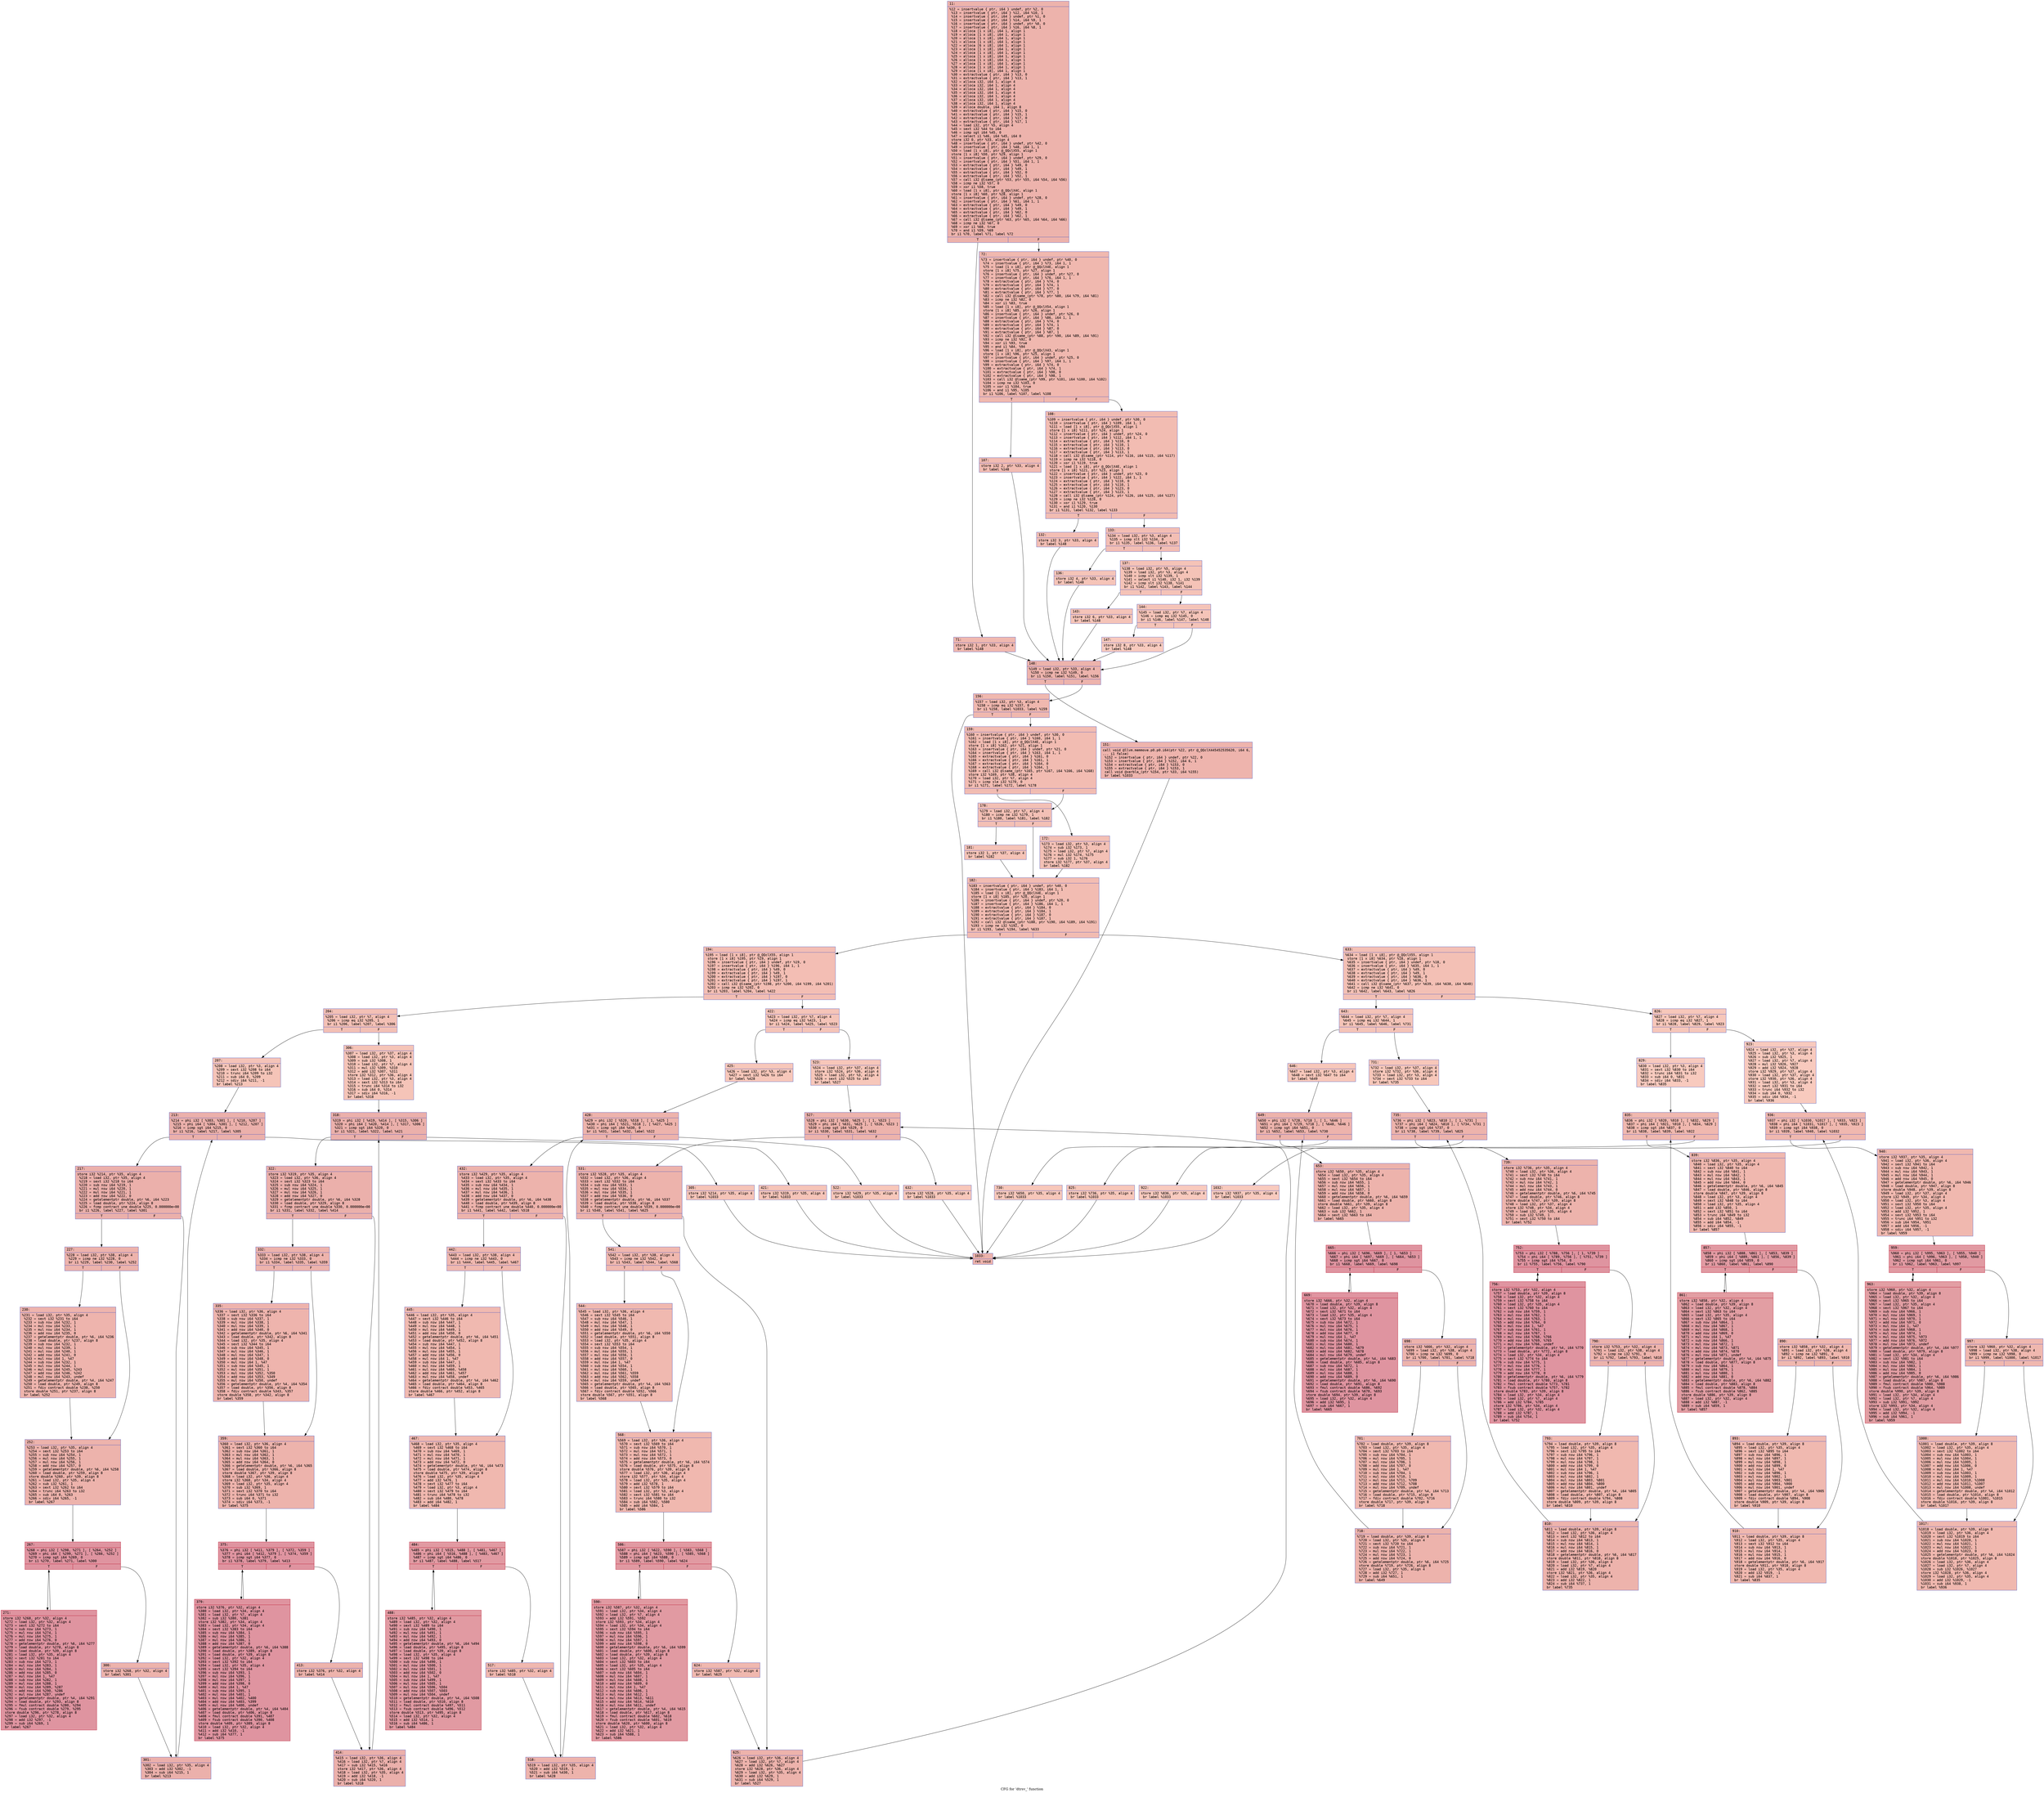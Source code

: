 digraph "CFG for 'dtrsv_' function" {
	label="CFG for 'dtrsv_' function";

	Node0x55ee10369a90 [shape=record,color="#3d50c3ff", style=filled, fillcolor="#d6524470" fontname="Courier",label="{11:\l|  %12 = insertvalue \{ ptr, i64 \} undef, ptr %2, 0\l  %13 = insertvalue \{ ptr, i64 \} %12, i64 %10, 1\l  %14 = insertvalue \{ ptr, i64 \} undef, ptr %1, 0\l  %15 = insertvalue \{ ptr, i64 \} %14, i64 %9, 1\l  %16 = insertvalue \{ ptr, i64 \} undef, ptr %0, 0\l  %17 = insertvalue \{ ptr, i64 \} %16, i64 %8, 1\l  %18 = alloca [1 x i8], i64 1, align 1\l  %19 = alloca [1 x i8], i64 1, align 1\l  %20 = alloca [1 x i8], i64 1, align 1\l  %21 = alloca [1 x i8], i64 1, align 1\l  %22 = alloca [6 x i8], i64 1, align 1\l  %23 = alloca [1 x i8], i64 1, align 1\l  %24 = alloca [1 x i8], i64 1, align 1\l  %25 = alloca [1 x i8], i64 1, align 1\l  %26 = alloca [1 x i8], i64 1, align 1\l  %27 = alloca [1 x i8], i64 1, align 1\l  %28 = alloca [1 x i8], i64 1, align 1\l  %29 = alloca [1 x i8], i64 1, align 1\l  %30 = extractvalue \{ ptr, i64 \} %13, 0\l  %31 = extractvalue \{ ptr, i64 \} %13, 1\l  %32 = alloca i32, i64 1, align 4\l  %33 = alloca i32, i64 1, align 4\l  %34 = alloca i32, i64 1, align 4\l  %35 = alloca i32, i64 1, align 4\l  %36 = alloca i32, i64 1, align 4\l  %37 = alloca i32, i64 1, align 4\l  %38 = alloca i32, i64 1, align 4\l  %39 = alloca double, i64 1, align 8\l  %40 = extractvalue \{ ptr, i64 \} %15, 0\l  %41 = extractvalue \{ ptr, i64 \} %15, 1\l  %42 = extractvalue \{ ptr, i64 \} %17, 0\l  %43 = extractvalue \{ ptr, i64 \} %17, 1\l  %44 = load i32, ptr %5, align 4\l  %45 = sext i32 %44 to i64\l  %46 = icmp sgt i64 %45, 0\l  %47 = select i1 %46, i64 %45, i64 0\l  store i32 0, ptr %33, align 4\l  %48 = insertvalue \{ ptr, i64 \} undef, ptr %42, 0\l  %49 = insertvalue \{ ptr, i64 \} %48, i64 1, 1\l  %50 = load [1 x i8], ptr @_QQclX55, align 1\l  store [1 x i8] %50, ptr %29, align 1\l  %51 = insertvalue \{ ptr, i64 \} undef, ptr %29, 0\l  %52 = insertvalue \{ ptr, i64 \} %51, i64 1, 1\l  %53 = extractvalue \{ ptr, i64 \} %49, 0\l  %54 = extractvalue \{ ptr, i64 \} %49, 1\l  %55 = extractvalue \{ ptr, i64 \} %52, 0\l  %56 = extractvalue \{ ptr, i64 \} %52, 1\l  %57 = call i32 @lsame_(ptr %53, ptr %55, i64 %54, i64 %56)\l  %58 = icmp ne i32 %57, 0\l  %59 = xor i1 %58, true\l  %60 = load [1 x i8], ptr @_QQclX4C, align 1\l  store [1 x i8] %60, ptr %28, align 1\l  %61 = insertvalue \{ ptr, i64 \} undef, ptr %28, 0\l  %62 = insertvalue \{ ptr, i64 \} %61, i64 1, 1\l  %63 = extractvalue \{ ptr, i64 \} %49, 0\l  %64 = extractvalue \{ ptr, i64 \} %49, 1\l  %65 = extractvalue \{ ptr, i64 \} %62, 0\l  %66 = extractvalue \{ ptr, i64 \} %62, 1\l  %67 = call i32 @lsame_(ptr %63, ptr %65, i64 %64, i64 %66)\l  %68 = icmp ne i32 %67, 0\l  %69 = xor i1 %68, true\l  %70 = and i1 %59, %69\l  br i1 %70, label %71, label %72\l|{<s0>T|<s1>F}}"];
	Node0x55ee10369a90:s0 -> Node0x55ee1036c620[tooltip="11 -> 71\nProbability 50.00%" ];
	Node0x55ee10369a90:s1 -> Node0x55ee1036c670[tooltip="11 -> 72\nProbability 50.00%" ];
	Node0x55ee1036c620 [shape=record,color="#3d50c3ff", style=filled, fillcolor="#dc5d4a70" fontname="Courier",label="{71:\l|  store i32 1, ptr %33, align 4\l  br label %148\l}"];
	Node0x55ee1036c620 -> Node0x55ee1036c810[tooltip="71 -> 148\nProbability 100.00%" ];
	Node0x55ee1036c670 [shape=record,color="#3d50c3ff", style=filled, fillcolor="#dc5d4a70" fontname="Courier",label="{72:\l|  %73 = insertvalue \{ ptr, i64 \} undef, ptr %40, 0\l  %74 = insertvalue \{ ptr, i64 \} %73, i64 1, 1\l  %75 = load [1 x i8], ptr @_QQclX4E, align 1\l  store [1 x i8] %75, ptr %27, align 1\l  %76 = insertvalue \{ ptr, i64 \} undef, ptr %27, 0\l  %77 = insertvalue \{ ptr, i64 \} %76, i64 1, 1\l  %78 = extractvalue \{ ptr, i64 \} %74, 0\l  %79 = extractvalue \{ ptr, i64 \} %74, 1\l  %80 = extractvalue \{ ptr, i64 \} %77, 0\l  %81 = extractvalue \{ ptr, i64 \} %77, 1\l  %82 = call i32 @lsame_(ptr %78, ptr %80, i64 %79, i64 %81)\l  %83 = icmp ne i32 %82, 0\l  %84 = xor i1 %83, true\l  %85 = load [1 x i8], ptr @_QQclX54, align 1\l  store [1 x i8] %85, ptr %26, align 1\l  %86 = insertvalue \{ ptr, i64 \} undef, ptr %26, 0\l  %87 = insertvalue \{ ptr, i64 \} %86, i64 1, 1\l  %88 = extractvalue \{ ptr, i64 \} %74, 0\l  %89 = extractvalue \{ ptr, i64 \} %74, 1\l  %90 = extractvalue \{ ptr, i64 \} %87, 0\l  %91 = extractvalue \{ ptr, i64 \} %87, 1\l  %92 = call i32 @lsame_(ptr %88, ptr %90, i64 %89, i64 %91)\l  %93 = icmp ne i32 %92, 0\l  %94 = xor i1 %93, true\l  %95 = and i1 %84, %94\l  %96 = load [1 x i8], ptr @_QQclX43, align 1\l  store [1 x i8] %96, ptr %25, align 1\l  %97 = insertvalue \{ ptr, i64 \} undef, ptr %25, 0\l  %98 = insertvalue \{ ptr, i64 \} %97, i64 1, 1\l  %99 = extractvalue \{ ptr, i64 \} %74, 0\l  %100 = extractvalue \{ ptr, i64 \} %74, 1\l  %101 = extractvalue \{ ptr, i64 \} %98, 0\l  %102 = extractvalue \{ ptr, i64 \} %98, 1\l  %103 = call i32 @lsame_(ptr %99, ptr %101, i64 %100, i64 %102)\l  %104 = icmp ne i32 %103, 0\l  %105 = xor i1 %104, true\l  %106 = and i1 %95, %105\l  br i1 %106, label %107, label %108\l|{<s0>T|<s1>F}}"];
	Node0x55ee1036c670:s0 -> Node0x55ee1036b3f0[tooltip="72 -> 107\nProbability 50.00%" ];
	Node0x55ee1036c670:s1 -> Node0x55ee1036b440[tooltip="72 -> 108\nProbability 50.00%" ];
	Node0x55ee1036b3f0 [shape=record,color="#3d50c3ff", style=filled, fillcolor="#e1675170" fontname="Courier",label="{107:\l|  store i32 2, ptr %33, align 4\l  br label %148\l}"];
	Node0x55ee1036b3f0 -> Node0x55ee1036c810[tooltip="107 -> 148\nProbability 100.00%" ];
	Node0x55ee1036b440 [shape=record,color="#3d50c3ff", style=filled, fillcolor="#e1675170" fontname="Courier",label="{108:\l|  %109 = insertvalue \{ ptr, i64 \} undef, ptr %30, 0\l  %110 = insertvalue \{ ptr, i64 \} %109, i64 1, 1\l  %111 = load [1 x i8], ptr @_QQclX55, align 1\l  store [1 x i8] %111, ptr %24, align 1\l  %112 = insertvalue \{ ptr, i64 \} undef, ptr %24, 0\l  %113 = insertvalue \{ ptr, i64 \} %112, i64 1, 1\l  %114 = extractvalue \{ ptr, i64 \} %110, 0\l  %115 = extractvalue \{ ptr, i64 \} %110, 1\l  %116 = extractvalue \{ ptr, i64 \} %113, 0\l  %117 = extractvalue \{ ptr, i64 \} %113, 1\l  %118 = call i32 @lsame_(ptr %114, ptr %116, i64 %115, i64 %117)\l  %119 = icmp ne i32 %118, 0\l  %120 = xor i1 %119, true\l  %121 = load [1 x i8], ptr @_QQclX4E, align 1\l  store [1 x i8] %121, ptr %23, align 1\l  %122 = insertvalue \{ ptr, i64 \} undef, ptr %23, 0\l  %123 = insertvalue \{ ptr, i64 \} %122, i64 1, 1\l  %124 = extractvalue \{ ptr, i64 \} %110, 0\l  %125 = extractvalue \{ ptr, i64 \} %110, 1\l  %126 = extractvalue \{ ptr, i64 \} %123, 0\l  %127 = extractvalue \{ ptr, i64 \} %123, 1\l  %128 = call i32 @lsame_(ptr %124, ptr %126, i64 %125, i64 %127)\l  %129 = icmp ne i32 %128, 0\l  %130 = xor i1 %129, true\l  %131 = and i1 %120, %130\l  br i1 %131, label %132, label %133\l|{<s0>T|<s1>F}}"];
	Node0x55ee1036b440:s0 -> Node0x55ee1038a180[tooltip="108 -> 132\nProbability 50.00%" ];
	Node0x55ee1036b440:s1 -> Node0x55ee1038a1d0[tooltip="108 -> 133\nProbability 50.00%" ];
	Node0x55ee1038a180 [shape=record,color="#3d50c3ff", style=filled, fillcolor="#e36c5570" fontname="Courier",label="{132:\l|  store i32 3, ptr %33, align 4\l  br label %148\l}"];
	Node0x55ee1038a180 -> Node0x55ee1036c810[tooltip="132 -> 148\nProbability 100.00%" ];
	Node0x55ee1038a1d0 [shape=record,color="#3d50c3ff", style=filled, fillcolor="#e36c5570" fontname="Courier",label="{133:\l|  %134 = load i32, ptr %3, align 4\l  %135 = icmp slt i32 %134, 0\l  br i1 %135, label %136, label %137\l|{<s0>T|<s1>F}}"];
	Node0x55ee1038a1d0:s0 -> Node0x55ee1038a4f0[tooltip="133 -> 136\nProbability 37.50%" ];
	Node0x55ee1038a1d0:s1 -> Node0x55ee1038a540[tooltip="133 -> 137\nProbability 62.50%" ];
	Node0x55ee1038a4f0 [shape=record,color="#3d50c3ff", style=filled, fillcolor="#e97a5f70" fontname="Courier",label="{136:\l|  store i32 4, ptr %33, align 4\l  br label %148\l}"];
	Node0x55ee1038a4f0 -> Node0x55ee1036c810[tooltip="136 -> 148\nProbability 100.00%" ];
	Node0x55ee1038a540 [shape=record,color="#3d50c3ff", style=filled, fillcolor="#e8765c70" fontname="Courier",label="{137:\l|  %138 = load i32, ptr %5, align 4\l  %139 = load i32, ptr %3, align 4\l  %140 = icmp slt i32 %139, 1\l  %141 = select i1 %140, i32 1, i32 %139\l  %142 = icmp slt i32 %138, %141\l  br i1 %142, label %143, label %144\l|{<s0>T|<s1>F}}"];
	Node0x55ee1038a540:s0 -> Node0x55ee1038aa20[tooltip="137 -> 143\nProbability 50.00%" ];
	Node0x55ee1038a540:s1 -> Node0x55ee1038aa70[tooltip="137 -> 144\nProbability 50.00%" ];
	Node0x55ee1038aa20 [shape=record,color="#3d50c3ff", style=filled, fillcolor="#e97a5f70" fontname="Courier",label="{143:\l|  store i32 6, ptr %33, align 4\l  br label %148\l}"];
	Node0x55ee1038aa20 -> Node0x55ee1036c810[tooltip="143 -> 148\nProbability 100.00%" ];
	Node0x55ee1038aa70 [shape=record,color="#3d50c3ff", style=filled, fillcolor="#e97a5f70" fontname="Courier",label="{144:\l|  %145 = load i32, ptr %7, align 4\l  %146 = icmp eq i32 %145, 0\l  br i1 %146, label %147, label %148\l|{<s0>T|<s1>F}}"];
	Node0x55ee1038aa70:s0 -> Node0x55ee1038ad90[tooltip="144 -> 147\nProbability 37.50%" ];
	Node0x55ee1038aa70:s1 -> Node0x55ee1036c810[tooltip="144 -> 148\nProbability 62.50%" ];
	Node0x55ee1038ad90 [shape=record,color="#3d50c3ff", style=filled, fillcolor="#ef886b70" fontname="Courier",label="{147:\l|  store i32 8, ptr %33, align 4\l  br label %148\l}"];
	Node0x55ee1038ad90 -> Node0x55ee1036c810[tooltip="147 -> 148\nProbability 100.00%" ];
	Node0x55ee1036c810 [shape=record,color="#3d50c3ff", style=filled, fillcolor="#d6524470" fontname="Courier",label="{148:\l|  %149 = load i32, ptr %33, align 4\l  %150 = icmp ne i32 %149, 0\l  br i1 %150, label %151, label %156\l|{<s0>T|<s1>F}}"];
	Node0x55ee1036c810:s0 -> Node0x55ee1038b0b0[tooltip="148 -> 151\nProbability 62.50%" ];
	Node0x55ee1036c810:s1 -> Node0x55ee1038b100[tooltip="148 -> 156\nProbability 37.50%" ];
	Node0x55ee1038b0b0 [shape=record,color="#3d50c3ff", style=filled, fillcolor="#d8564670" fontname="Courier",label="{151:\l|  call void @llvm.memmove.p0.p0.i64(ptr %22, ptr @_QQclX445452535620, i64 6,\l... i1 false)\l  %152 = insertvalue \{ ptr, i64 \} undef, ptr %22, 0\l  %153 = insertvalue \{ ptr, i64 \} %152, i64 6, 1\l  %154 = extractvalue \{ ptr, i64 \} %153, 0\l  %155 = extractvalue \{ ptr, i64 \} %153, 1\l  call void @xerbla_(ptr %154, ptr %33, i64 %155)\l  br label %1033\l}"];
	Node0x55ee1038b0b0 -> Node0x55ee1038b700[tooltip="151 -> 1033\nProbability 100.00%" ];
	Node0x55ee1038b100 [shape=record,color="#3d50c3ff", style=filled, fillcolor="#dc5d4a70" fontname="Courier",label="{156:\l|  %157 = load i32, ptr %3, align 4\l  %158 = icmp eq i32 %157, 0\l  br i1 %158, label %1033, label %159\l|{<s0>T|<s1>F}}"];
	Node0x55ee1038b100:s0 -> Node0x55ee1038b700[tooltip="156 -> 1033\nProbability 37.50%" ];
	Node0x55ee1038b100:s1 -> Node0x55ee1038b8d0[tooltip="156 -> 159\nProbability 62.50%" ];
	Node0x55ee1038b8d0 [shape=record,color="#3d50c3ff", style=filled, fillcolor="#e1675170" fontname="Courier",label="{159:\l|  %160 = insertvalue \{ ptr, i64 \} undef, ptr %30, 0\l  %161 = insertvalue \{ ptr, i64 \} %160, i64 1, 1\l  %162 = load [1 x i8], ptr @_QQclX4E, align 1\l  store [1 x i8] %162, ptr %21, align 1\l  %163 = insertvalue \{ ptr, i64 \} undef, ptr %21, 0\l  %164 = insertvalue \{ ptr, i64 \} %163, i64 1, 1\l  %165 = extractvalue \{ ptr, i64 \} %161, 0\l  %166 = extractvalue \{ ptr, i64 \} %161, 1\l  %167 = extractvalue \{ ptr, i64 \} %164, 0\l  %168 = extractvalue \{ ptr, i64 \} %164, 1\l  %169 = call i32 @lsame_(ptr %165, ptr %167, i64 %166, i64 %168)\l  store i32 %169, ptr %38, align 4\l  %170 = load i32, ptr %7, align 4\l  %171 = icmp sle i32 %170, 0\l  br i1 %171, label %172, label %178\l|{<s0>T|<s1>F}}"];
	Node0x55ee1038b8d0:s0 -> Node0x55ee1038c2f0[tooltip="159 -> 172\nProbability 50.00%" ];
	Node0x55ee1038b8d0:s1 -> Node0x55ee1038c340[tooltip="159 -> 178\nProbability 50.00%" ];
	Node0x55ee1038c2f0 [shape=record,color="#3d50c3ff", style=filled, fillcolor="#e5705870" fontname="Courier",label="{172:\l|  %173 = load i32, ptr %3, align 4\l  %174 = sub i32 %173, 1\l  %175 = load i32, ptr %7, align 4\l  %176 = mul i32 %174, %175\l  %177 = sub i32 1, %176\l  store i32 %177, ptr %37, align 4\l  br label %182\l}"];
	Node0x55ee1038c2f0 -> Node0x55ee1038c790[tooltip="172 -> 182\nProbability 100.00%" ];
	Node0x55ee1038c340 [shape=record,color="#3d50c3ff", style=filled, fillcolor="#e5705870" fontname="Courier",label="{178:\l|  %179 = load i32, ptr %7, align 4\l  %180 = icmp ne i32 %179, 1\l  br i1 %180, label %181, label %182\l|{<s0>T|<s1>F}}"];
	Node0x55ee1038c340:s0 -> Node0x55ee1038c960[tooltip="178 -> 181\nProbability 50.00%" ];
	Node0x55ee1038c340:s1 -> Node0x55ee1038c790[tooltip="178 -> 182\nProbability 50.00%" ];
	Node0x55ee1038c960 [shape=record,color="#3d50c3ff", style=filled, fillcolor="#e8765c70" fontname="Courier",label="{181:\l|  store i32 1, ptr %37, align 4\l  br label %182\l}"];
	Node0x55ee1038c960 -> Node0x55ee1038c790[tooltip="181 -> 182\nProbability 100.00%" ];
	Node0x55ee1038c790 [shape=record,color="#3d50c3ff", style=filled, fillcolor="#e1675170" fontname="Courier",label="{182:\l|  %183 = insertvalue \{ ptr, i64 \} undef, ptr %40, 0\l  %184 = insertvalue \{ ptr, i64 \} %183, i64 1, 1\l  %185 = load [1 x i8], ptr @_QQclX4E, align 1\l  store [1 x i8] %185, ptr %20, align 1\l  %186 = insertvalue \{ ptr, i64 \} undef, ptr %20, 0\l  %187 = insertvalue \{ ptr, i64 \} %186, i64 1, 1\l  %188 = extractvalue \{ ptr, i64 \} %184, 0\l  %189 = extractvalue \{ ptr, i64 \} %184, 1\l  %190 = extractvalue \{ ptr, i64 \} %187, 0\l  %191 = extractvalue \{ ptr, i64 \} %187, 1\l  %192 = call i32 @lsame_(ptr %188, ptr %190, i64 %189, i64 %191)\l  %193 = icmp ne i32 %192, 0\l  br i1 %193, label %194, label %633\l|{<s0>T|<s1>F}}"];
	Node0x55ee1038c790:s0 -> Node0x55ee103881b0[tooltip="182 -> 194\nProbability 62.50%" ];
	Node0x55ee1038c790:s1 -> Node0x55ee10388200[tooltip="182 -> 633\nProbability 37.50%" ];
	Node0x55ee103881b0 [shape=record,color="#3d50c3ff", style=filled, fillcolor="#e36c5570" fontname="Courier",label="{194:\l|  %195 = load [1 x i8], ptr @_QQclX55, align 1\l  store [1 x i8] %195, ptr %19, align 1\l  %196 = insertvalue \{ ptr, i64 \} undef, ptr %19, 0\l  %197 = insertvalue \{ ptr, i64 \} %196, i64 1, 1\l  %198 = extractvalue \{ ptr, i64 \} %49, 0\l  %199 = extractvalue \{ ptr, i64 \} %49, 1\l  %200 = extractvalue \{ ptr, i64 \} %197, 0\l  %201 = extractvalue \{ ptr, i64 \} %197, 1\l  %202 = call i32 @lsame_(ptr %198, ptr %200, i64 %199, i64 %201)\l  %203 = icmp ne i32 %202, 0\l  br i1 %203, label %204, label %422\l|{<s0>T|<s1>F}}"];
	Node0x55ee103881b0:s0 -> Node0x55ee103889a0[tooltip="194 -> 204\nProbability 62.50%" ];
	Node0x55ee103881b0:s1 -> Node0x55ee103889f0[tooltip="194 -> 422\nProbability 37.50%" ];
	Node0x55ee103889a0 [shape=record,color="#3d50c3ff", style=filled, fillcolor="#e5705870" fontname="Courier",label="{204:\l|  %205 = load i32, ptr %7, align 4\l  %206 = icmp eq i32 %205, 1\l  br i1 %206, label %207, label %306\l|{<s0>T|<s1>F}}"];
	Node0x55ee103889a0:s0 -> Node0x55ee10388c00[tooltip="204 -> 207\nProbability 50.00%" ];
	Node0x55ee103889a0:s1 -> Node0x55ee10388c50[tooltip="204 -> 306\nProbability 50.00%" ];
	Node0x55ee10388c00 [shape=record,color="#3d50c3ff", style=filled, fillcolor="#e97a5f70" fontname="Courier",label="{207:\l|  %208 = load i32, ptr %3, align 4\l  %209 = sext i32 %208 to i64\l  %210 = trunc i64 %209 to i32\l  %211 = sub i64 0, %209\l  %212 = sdiv i64 %211, -1\l  br label %213\l}"];
	Node0x55ee10388c00 -> Node0x55ee1038f1a0[tooltip="207 -> 213\nProbability 100.00%" ];
	Node0x55ee1038f1a0 [shape=record,color="#3d50c3ff", style=filled, fillcolor="#d24b4070" fontname="Courier",label="{213:\l|  %214 = phi i32 [ %303, %301 ], [ %210, %207 ]\l  %215 = phi i64 [ %304, %301 ], [ %212, %207 ]\l  %216 = icmp sgt i64 %215, 0\l  br i1 %216, label %217, label %305\l|{<s0>T|<s1>F}}"];
	Node0x55ee1038f1a0:s0 -> Node0x55ee1038f4c0[tooltip="213 -> 217\nProbability 96.88%" ];
	Node0x55ee1038f1a0:s1 -> Node0x55ee1038f510[tooltip="213 -> 305\nProbability 3.12%" ];
	Node0x55ee1038f4c0 [shape=record,color="#3d50c3ff", style=filled, fillcolor="#d24b4070" fontname="Courier",label="{217:\l|  store i32 %214, ptr %35, align 4\l  %218 = load i32, ptr %35, align 4\l  %219 = sext i32 %218 to i64\l  %220 = sub nsw i64 %219, 1\l  %221 = mul nsw i64 %220, 1\l  %222 = mul nsw i64 %221, 1\l  %223 = add nsw i64 %222, 0\l  %224 = getelementptr double, ptr %6, i64 %223\l  %225 = load double, ptr %224, align 8\l  %226 = fcmp contract une double %225, 0.000000e+00\l  br i1 %226, label %227, label %301\l|{<s0>T|<s1>F}}"];
	Node0x55ee1038f4c0:s0 -> Node0x55ee1038fb90[tooltip="217 -> 227\nProbability 62.50%" ];
	Node0x55ee1038f4c0:s1 -> Node0x55ee1038f260[tooltip="217 -> 301\nProbability 37.50%" ];
	Node0x55ee1038fb90 [shape=record,color="#3d50c3ff", style=filled, fillcolor="#d6524470" fontname="Courier",label="{227:\l|  %228 = load i32, ptr %38, align 4\l  %229 = icmp ne i32 %228, 0\l  br i1 %229, label %230, label %252\l|{<s0>T|<s1>F}}"];
	Node0x55ee1038fb90:s0 -> Node0x55ee1038fda0[tooltip="227 -> 230\nProbability 62.50%" ];
	Node0x55ee1038fb90:s1 -> Node0x55ee1038fdf0[tooltip="227 -> 252\nProbability 37.50%" ];
	Node0x55ee1038fda0 [shape=record,color="#3d50c3ff", style=filled, fillcolor="#d8564670" fontname="Courier",label="{230:\l|  %231 = load i32, ptr %35, align 4\l  %232 = sext i32 %231 to i64\l  %233 = sub nsw i64 %232, 1\l  %234 = mul nsw i64 %233, 1\l  %235 = mul nsw i64 %234, 1\l  %236 = add nsw i64 %235, 0\l  %237 = getelementptr double, ptr %6, i64 %236\l  %238 = load double, ptr %237, align 8\l  %239 = sub nsw i64 %232, 1\l  %240 = mul nsw i64 %239, 1\l  %241 = mul nsw i64 %240, 1\l  %242 = add nsw i64 %241, 0\l  %243 = mul nsw i64 1, %47\l  %244 = sub nsw i64 %232, 1\l  %245 = mul nsw i64 %244, 1\l  %246 = mul nsw i64 %245, %243\l  %247 = add nsw i64 %246, %242\l  %248 = mul nsw i64 %243, undef\l  %249 = getelementptr double, ptr %4, i64 %247\l  %250 = load double, ptr %249, align 8\l  %251 = fdiv contract double %238, %250\l  store double %251, ptr %237, align 8\l  br label %252\l}"];
	Node0x55ee1038fda0 -> Node0x55ee1038fdf0[tooltip="230 -> 252\nProbability 100.00%" ];
	Node0x55ee1038fdf0 [shape=record,color="#3d50c3ff", style=filled, fillcolor="#d6524470" fontname="Courier",label="{252:\l|  %253 = load i32, ptr %35, align 4\l  %254 = sext i32 %253 to i64\l  %255 = sub nsw i64 %254, 1\l  %256 = mul nsw i64 %255, 1\l  %257 = mul nsw i64 %256, 1\l  %258 = add nsw i64 %257, 0\l  %259 = getelementptr double, ptr %6, i64 %258\l  %260 = load double, ptr %259, align 8\l  store double %260, ptr %39, align 8\l  %261 = load i32, ptr %35, align 4\l  %262 = sub i32 %261, 1\l  %263 = sext i32 %262 to i64\l  %264 = trunc i64 %263 to i32\l  %265 = sub i64 0, %263\l  %266 = sdiv i64 %265, -1\l  br label %267\l}"];
	Node0x55ee1038fdf0 -> Node0x55ee103913a0[tooltip="252 -> 267\nProbability 100.00%" ];
	Node0x55ee103913a0 [shape=record,color="#b70d28ff", style=filled, fillcolor="#b70d2870" fontname="Courier",label="{267:\l|  %268 = phi i32 [ %298, %271 ], [ %264, %252 ]\l  %269 = phi i64 [ %299, %271 ], [ %266, %252 ]\l  %270 = icmp sgt i64 %269, 0\l  br i1 %270, label %271, label %300\l|{<s0>T|<s1>F}}"];
	Node0x55ee103913a0:s0 -> Node0x55ee10391460[tooltip="267 -> 271\nProbability 96.88%" ];
	Node0x55ee103913a0:s1 -> Node0x55ee103916c0[tooltip="267 -> 300\nProbability 3.12%" ];
	Node0x55ee10391460 [shape=record,color="#b70d28ff", style=filled, fillcolor="#b70d2870" fontname="Courier",label="{271:\l|  store i32 %268, ptr %32, align 4\l  %272 = load i32, ptr %32, align 4\l  %273 = sext i32 %272 to i64\l  %274 = sub nsw i64 %273, 1\l  %275 = mul nsw i64 %274, 1\l  %276 = mul nsw i64 %275, 1\l  %277 = add nsw i64 %276, 0\l  %278 = getelementptr double, ptr %6, i64 %277\l  %279 = load double, ptr %278, align 8\l  %280 = load double, ptr %39, align 8\l  %281 = load i32, ptr %35, align 4\l  %282 = sext i32 %281 to i64\l  %283 = sub nsw i64 %273, 1\l  %284 = mul nsw i64 %283, 1\l  %285 = mul nsw i64 %284, 1\l  %286 = add nsw i64 %285, 0\l  %287 = mul nsw i64 1, %47\l  %288 = sub nsw i64 %282, 1\l  %289 = mul nsw i64 %288, 1\l  %290 = mul nsw i64 %289, %287\l  %291 = add nsw i64 %290, %286\l  %292 = mul nsw i64 %287, undef\l  %293 = getelementptr double, ptr %4, i64 %291\l  %294 = load double, ptr %293, align 8\l  %295 = fmul contract double %280, %294\l  %296 = fsub contract double %279, %295\l  store double %296, ptr %278, align 8\l  %297 = load i32, ptr %32, align 4\l  %298 = add i32 %297, -1\l  %299 = sub i64 %269, 1\l  br label %267\l}"];
	Node0x55ee10391460 -> Node0x55ee103913a0[tooltip="271 -> 267\nProbability 100.00%" ];
	Node0x55ee103916c0 [shape=record,color="#3d50c3ff", style=filled, fillcolor="#d6524470" fontname="Courier",label="{300:\l|  store i32 %268, ptr %32, align 4\l  br label %301\l}"];
	Node0x55ee103916c0 -> Node0x55ee1038f260[tooltip="300 -> 301\nProbability 100.00%" ];
	Node0x55ee1038f260 [shape=record,color="#3d50c3ff", style=filled, fillcolor="#d24b4070" fontname="Courier",label="{301:\l|  %302 = load i32, ptr %35, align 4\l  %303 = add i32 %302, -1\l  %304 = sub i64 %215, 1\l  br label %213\l}"];
	Node0x55ee1038f260 -> Node0x55ee1038f1a0[tooltip="301 -> 213\nProbability 100.00%" ];
	Node0x55ee1038f510 [shape=record,color="#3d50c3ff", style=filled, fillcolor="#e97a5f70" fontname="Courier",label="{305:\l|  store i32 %214, ptr %35, align 4\l  br label %1033\l}"];
	Node0x55ee1038f510 -> Node0x55ee1038b700[tooltip="305 -> 1033\nProbability 100.00%" ];
	Node0x55ee10388c50 [shape=record,color="#3d50c3ff", style=filled, fillcolor="#e97a5f70" fontname="Courier",label="{306:\l|  %307 = load i32, ptr %37, align 4\l  %308 = load i32, ptr %3, align 4\l  %309 = sub i32 %308, 1\l  %310 = load i32, ptr %7, align 4\l  %311 = mul i32 %309, %310\l  %312 = add i32 %307, %311\l  store i32 %312, ptr %36, align 4\l  %313 = load i32, ptr %3, align 4\l  %314 = sext i32 %313 to i64\l  %315 = trunc i64 %314 to i32\l  %316 = sub i64 0, %314\l  %317 = sdiv i64 %316, -1\l  br label %318\l}"];
	Node0x55ee10388c50 -> Node0x55ee10393330[tooltip="306 -> 318\nProbability 100.00%" ];
	Node0x55ee10393330 [shape=record,color="#3d50c3ff", style=filled, fillcolor="#d24b4070" fontname="Courier",label="{318:\l|  %319 = phi i32 [ %419, %414 ], [ %315, %306 ]\l  %320 = phi i64 [ %420, %414 ], [ %317, %306 ]\l  %321 = icmp sgt i64 %320, 0\l  br i1 %321, label %322, label %421\l|{<s0>T|<s1>F}}"];
	Node0x55ee10393330:s0 -> Node0x55ee10393650[tooltip="318 -> 322\nProbability 96.88%" ];
	Node0x55ee10393330:s1 -> Node0x55ee103936a0[tooltip="318 -> 421\nProbability 3.12%" ];
	Node0x55ee10393650 [shape=record,color="#3d50c3ff", style=filled, fillcolor="#d24b4070" fontname="Courier",label="{322:\l|  store i32 %319, ptr %35, align 4\l  %323 = load i32, ptr %36, align 4\l  %324 = sext i32 %323 to i64\l  %325 = sub nsw i64 %324, 1\l  %326 = mul nsw i64 %325, 1\l  %327 = mul nsw i64 %326, 1\l  %328 = add nsw i64 %327, 0\l  %329 = getelementptr double, ptr %6, i64 %328\l  %330 = load double, ptr %329, align 8\l  %331 = fcmp contract une double %330, 0.000000e+00\l  br i1 %331, label %332, label %414\l|{<s0>T|<s1>F}}"];
	Node0x55ee10393650:s0 -> Node0x55ee10393d20[tooltip="322 -> 332\nProbability 62.50%" ];
	Node0x55ee10393650:s1 -> Node0x55ee103933f0[tooltip="322 -> 414\nProbability 37.50%" ];
	Node0x55ee10393d20 [shape=record,color="#3d50c3ff", style=filled, fillcolor="#d6524470" fontname="Courier",label="{332:\l|  %333 = load i32, ptr %38, align 4\l  %334 = icmp ne i32 %333, 0\l  br i1 %334, label %335, label %359\l|{<s0>T|<s1>F}}"];
	Node0x55ee10393d20:s0 -> Node0x55ee10393f30[tooltip="332 -> 335\nProbability 62.50%" ];
	Node0x55ee10393d20:s1 -> Node0x55ee10393f80[tooltip="332 -> 359\nProbability 37.50%" ];
	Node0x55ee10393f30 [shape=record,color="#3d50c3ff", style=filled, fillcolor="#d8564670" fontname="Courier",label="{335:\l|  %336 = load i32, ptr %36, align 4\l  %337 = sext i32 %336 to i64\l  %338 = sub nsw i64 %337, 1\l  %339 = mul nsw i64 %338, 1\l  %340 = mul nsw i64 %339, 1\l  %341 = add nsw i64 %340, 0\l  %342 = getelementptr double, ptr %6, i64 %341\l  %343 = load double, ptr %342, align 8\l  %344 = load i32, ptr %35, align 4\l  %345 = sext i32 %344 to i64\l  %346 = sub nsw i64 %345, 1\l  %347 = mul nsw i64 %346, 1\l  %348 = mul nsw i64 %347, 1\l  %349 = add nsw i64 %348, 0\l  %350 = mul nsw i64 1, %47\l  %351 = sub nsw i64 %345, 1\l  %352 = mul nsw i64 %351, 1\l  %353 = mul nsw i64 %352, %350\l  %354 = add nsw i64 %353, %349\l  %355 = mul nsw i64 %350, undef\l  %356 = getelementptr double, ptr %4, i64 %354\l  %357 = load double, ptr %356, align 8\l  %358 = fdiv contract double %343, %357\l  store double %358, ptr %342, align 8\l  br label %359\l}"];
	Node0x55ee10393f30 -> Node0x55ee10393f80[tooltip="335 -> 359\nProbability 100.00%" ];
	Node0x55ee10393f80 [shape=record,color="#3d50c3ff", style=filled, fillcolor="#d6524470" fontname="Courier",label="{359:\l|  %360 = load i32, ptr %36, align 4\l  %361 = sext i32 %360 to i64\l  %362 = sub nsw i64 %361, 1\l  %363 = mul nsw i64 %362, 1\l  %364 = mul nsw i64 %363, 1\l  %365 = add nsw i64 %364, 0\l  %366 = getelementptr double, ptr %6, i64 %365\l  %367 = load double, ptr %366, align 8\l  store double %367, ptr %39, align 8\l  %368 = load i32, ptr %36, align 4\l  store i32 %368, ptr %34, align 4\l  %369 = load i32, ptr %35, align 4\l  %370 = sub i32 %369, 1\l  %371 = sext i32 %370 to i64\l  %372 = trunc i64 %371 to i32\l  %373 = sub i64 0, %371\l  %374 = sdiv i64 %373, -1\l  br label %375\l}"];
	Node0x55ee10393f80 -> Node0x55ee10395740[tooltip="359 -> 375\nProbability 100.00%" ];
	Node0x55ee10395740 [shape=record,color="#b70d28ff", style=filled, fillcolor="#b70d2870" fontname="Courier",label="{375:\l|  %376 = phi i32 [ %411, %379 ], [ %372, %359 ]\l  %377 = phi i64 [ %412, %379 ], [ %374, %359 ]\l  %378 = icmp sgt i64 %377, 0\l  br i1 %378, label %379, label %413\l|{<s0>T|<s1>F}}"];
	Node0x55ee10395740:s0 -> Node0x55ee10395800[tooltip="375 -> 379\nProbability 96.88%" ];
	Node0x55ee10395740:s1 -> Node0x55ee10395a60[tooltip="375 -> 413\nProbability 3.12%" ];
	Node0x55ee10395800 [shape=record,color="#b70d28ff", style=filled, fillcolor="#b70d2870" fontname="Courier",label="{379:\l|  store i32 %376, ptr %32, align 4\l  %380 = load i32, ptr %34, align 4\l  %381 = load i32, ptr %7, align 4\l  %382 = sub i32 %380, %381\l  store i32 %382, ptr %34, align 4\l  %383 = load i32, ptr %34, align 4\l  %384 = sext i32 %383 to i64\l  %385 = sub nsw i64 %384, 1\l  %386 = mul nsw i64 %385, 1\l  %387 = mul nsw i64 %386, 1\l  %388 = add nsw i64 %387, 0\l  %389 = getelementptr double, ptr %6, i64 %388\l  %390 = load double, ptr %389, align 8\l  %391 = load double, ptr %39, align 8\l  %392 = load i32, ptr %32, align 4\l  %393 = sext i32 %392 to i64\l  %394 = load i32, ptr %35, align 4\l  %395 = sext i32 %394 to i64\l  %396 = sub nsw i64 %393, 1\l  %397 = mul nsw i64 %396, 1\l  %398 = mul nsw i64 %397, 1\l  %399 = add nsw i64 %398, 0\l  %400 = mul nsw i64 1, %47\l  %401 = sub nsw i64 %395, 1\l  %402 = mul nsw i64 %401, 1\l  %403 = mul nsw i64 %402, %400\l  %404 = add nsw i64 %403, %399\l  %405 = mul nsw i64 %400, undef\l  %406 = getelementptr double, ptr %4, i64 %404\l  %407 = load double, ptr %406, align 8\l  %408 = fmul contract double %391, %407\l  %409 = fsub contract double %390, %408\l  store double %409, ptr %389, align 8\l  %410 = load i32, ptr %32, align 4\l  %411 = add i32 %410, -1\l  %412 = sub i64 %377, 1\l  br label %375\l}"];
	Node0x55ee10395800 -> Node0x55ee10395740[tooltip="379 -> 375\nProbability 100.00%" ];
	Node0x55ee10395a60 [shape=record,color="#3d50c3ff", style=filled, fillcolor="#d6524470" fontname="Courier",label="{413:\l|  store i32 %376, ptr %32, align 4\l  br label %414\l}"];
	Node0x55ee10395a60 -> Node0x55ee103933f0[tooltip="413 -> 414\nProbability 100.00%" ];
	Node0x55ee103933f0 [shape=record,color="#3d50c3ff", style=filled, fillcolor="#d24b4070" fontname="Courier",label="{414:\l|  %415 = load i32, ptr %36, align 4\l  %416 = load i32, ptr %7, align 4\l  %417 = sub i32 %415, %416\l  store i32 %417, ptr %36, align 4\l  %418 = load i32, ptr %35, align 4\l  %419 = add i32 %418, -1\l  %420 = sub i64 %320, 1\l  br label %318\l}"];
	Node0x55ee103933f0 -> Node0x55ee10393330[tooltip="414 -> 318\nProbability 100.00%" ];
	Node0x55ee103936a0 [shape=record,color="#3d50c3ff", style=filled, fillcolor="#e97a5f70" fontname="Courier",label="{421:\l|  store i32 %319, ptr %35, align 4\l  br label %1033\l}"];
	Node0x55ee103936a0 -> Node0x55ee1038b700[tooltip="421 -> 1033\nProbability 100.00%" ];
	Node0x55ee103889f0 [shape=record,color="#3d50c3ff", style=filled, fillcolor="#e97a5f70" fontname="Courier",label="{422:\l|  %423 = load i32, ptr %7, align 4\l  %424 = icmp eq i32 %423, 1\l  br i1 %424, label %425, label %523\l|{<s0>T|<s1>F}}"];
	Node0x55ee103889f0:s0 -> Node0x55ee1038e9c0[tooltip="422 -> 425\nProbability 50.00%" ];
	Node0x55ee103889f0:s1 -> Node0x55ee1038ea10[tooltip="422 -> 523\nProbability 50.00%" ];
	Node0x55ee1038e9c0 [shape=record,color="#3d50c3ff", style=filled, fillcolor="#ec7f6370" fontname="Courier",label="{425:\l|  %426 = load i32, ptr %3, align 4\l  %427 = sext i32 %426 to i64\l  br label %428\l}"];
	Node0x55ee1038e9c0 -> Node0x55ee1038ec00[tooltip="425 -> 428\nProbability 100.00%" ];
	Node0x55ee1038ec00 [shape=record,color="#3d50c3ff", style=filled, fillcolor="#d6524470" fontname="Courier",label="{428:\l|  %429 = phi i32 [ %520, %518 ], [ 1, %425 ]\l  %430 = phi i64 [ %521, %518 ], [ %427, %425 ]\l  %431 = icmp sgt i64 %430, 0\l  br i1 %431, label %432, label %522\l|{<s0>T|<s1>F}}"];
	Node0x55ee1038ec00:s0 -> Node0x55ee1038ef20[tooltip="428 -> 432\nProbability 96.88%" ];
	Node0x55ee1038ec00:s1 -> Node0x55ee1038ef70[tooltip="428 -> 522\nProbability 3.12%" ];
	Node0x55ee1038ef20 [shape=record,color="#3d50c3ff", style=filled, fillcolor="#d6524470" fontname="Courier",label="{432:\l|  store i32 %429, ptr %35, align 4\l  %433 = load i32, ptr %35, align 4\l  %434 = sext i32 %433 to i64\l  %435 = sub nsw i64 %434, 1\l  %436 = mul nsw i64 %435, 1\l  %437 = mul nsw i64 %436, 1\l  %438 = add nsw i64 %437, 0\l  %439 = getelementptr double, ptr %6, i64 %438\l  %440 = load double, ptr %439, align 8\l  %441 = fcmp contract une double %440, 0.000000e+00\l  br i1 %441, label %442, label %518\l|{<s0>T|<s1>F}}"];
	Node0x55ee1038ef20:s0 -> Node0x55ee1039a320[tooltip="432 -> 442\nProbability 62.50%" ];
	Node0x55ee1038ef20:s1 -> Node0x55ee1038ecc0[tooltip="432 -> 518\nProbability 37.50%" ];
	Node0x55ee1039a320 [shape=record,color="#3d50c3ff", style=filled, fillcolor="#dc5d4a70" fontname="Courier",label="{442:\l|  %443 = load i32, ptr %38, align 4\l  %444 = icmp ne i32 %443, 0\l  br i1 %444, label %445, label %467\l|{<s0>T|<s1>F}}"];
	Node0x55ee1039a320:s0 -> Node0x55ee1039a530[tooltip="442 -> 445\nProbability 62.50%" ];
	Node0x55ee1039a320:s1 -> Node0x55ee1039a580[tooltip="442 -> 467\nProbability 37.50%" ];
	Node0x55ee1039a530 [shape=record,color="#3d50c3ff", style=filled, fillcolor="#de614d70" fontname="Courier",label="{445:\l|  %446 = load i32, ptr %35, align 4\l  %447 = sext i32 %446 to i64\l  %448 = sub nsw i64 %447, 1\l  %449 = mul nsw i64 %448, 1\l  %450 = mul nsw i64 %449, 1\l  %451 = add nsw i64 %450, 0\l  %452 = getelementptr double, ptr %6, i64 %451\l  %453 = load double, ptr %452, align 8\l  %454 = sub nsw i64 %447, 1\l  %455 = mul nsw i64 %454, 1\l  %456 = mul nsw i64 %455, 1\l  %457 = add nsw i64 %456, 0\l  %458 = mul nsw i64 1, %47\l  %459 = sub nsw i64 %447, 1\l  %460 = mul nsw i64 %459, 1\l  %461 = mul nsw i64 %460, %458\l  %462 = add nsw i64 %461, %457\l  %463 = mul nsw i64 %458, undef\l  %464 = getelementptr double, ptr %4, i64 %462\l  %465 = load double, ptr %464, align 8\l  %466 = fdiv contract double %453, %465\l  store double %466, ptr %452, align 8\l  br label %467\l}"];
	Node0x55ee1039a530 -> Node0x55ee1039a580[tooltip="445 -> 467\nProbability 100.00%" ];
	Node0x55ee1039a580 [shape=record,color="#3d50c3ff", style=filled, fillcolor="#dc5d4a70" fontname="Courier",label="{467:\l|  %468 = load i32, ptr %35, align 4\l  %469 = sext i32 %468 to i64\l  %470 = sub nsw i64 %469, 1\l  %471 = mul nsw i64 %470, 1\l  %472 = mul nsw i64 %471, 1\l  %473 = add nsw i64 %472, 0\l  %474 = getelementptr double, ptr %6, i64 %473\l  %475 = load double, ptr %474, align 8\l  store double %475, ptr %39, align 8\l  %476 = load i32, ptr %35, align 4\l  %477 = add i32 %476, 1\l  %478 = sext i32 %477 to i64\l  %479 = load i32, ptr %3, align 4\l  %480 = sext i32 %479 to i64\l  %481 = trunc i64 %478 to i32\l  %482 = sub i64 %480, %478\l  %483 = add i64 %482, 1\l  br label %484\l}"];
	Node0x55ee1039a580 -> Node0x55ee1039bc20[tooltip="467 -> 484\nProbability 100.00%" ];
	Node0x55ee1039bc20 [shape=record,color="#b70d28ff", style=filled, fillcolor="#bb1b2c70" fontname="Courier",label="{484:\l|  %485 = phi i32 [ %515, %488 ], [ %481, %467 ]\l  %486 = phi i64 [ %516, %488 ], [ %483, %467 ]\l  %487 = icmp sgt i64 %486, 0\l  br i1 %487, label %488, label %517\l|{<s0>T|<s1>F}}"];
	Node0x55ee1039bc20:s0 -> Node0x55ee1039bce0[tooltip="484 -> 488\nProbability 96.88%" ];
	Node0x55ee1039bc20:s1 -> Node0x55ee1039bf40[tooltip="484 -> 517\nProbability 3.12%" ];
	Node0x55ee1039bce0 [shape=record,color="#b70d28ff", style=filled, fillcolor="#bb1b2c70" fontname="Courier",label="{488:\l|  store i32 %485, ptr %32, align 4\l  %489 = load i32, ptr %32, align 4\l  %490 = sext i32 %489 to i64\l  %491 = sub nsw i64 %490, 1\l  %492 = mul nsw i64 %491, 1\l  %493 = mul nsw i64 %492, 1\l  %494 = add nsw i64 %493, 0\l  %495 = getelementptr double, ptr %6, i64 %494\l  %496 = load double, ptr %495, align 8\l  %497 = load double, ptr %39, align 8\l  %498 = load i32, ptr %35, align 4\l  %499 = sext i32 %498 to i64\l  %500 = sub nsw i64 %490, 1\l  %501 = mul nsw i64 %500, 1\l  %502 = mul nsw i64 %501, 1\l  %503 = add nsw i64 %502, 0\l  %504 = mul nsw i64 1, %47\l  %505 = sub nsw i64 %499, 1\l  %506 = mul nsw i64 %505, 1\l  %507 = mul nsw i64 %506, %504\l  %508 = add nsw i64 %507, %503\l  %509 = mul nsw i64 %504, undef\l  %510 = getelementptr double, ptr %4, i64 %508\l  %511 = load double, ptr %510, align 8\l  %512 = fmul contract double %497, %511\l  %513 = fsub contract double %496, %512\l  store double %513, ptr %495, align 8\l  %514 = load i32, ptr %32, align 4\l  %515 = add i32 %514, 1\l  %516 = sub i64 %486, 1\l  br label %484\l}"];
	Node0x55ee1039bce0 -> Node0x55ee1039bc20[tooltip="488 -> 484\nProbability 100.00%" ];
	Node0x55ee1039bf40 [shape=record,color="#3d50c3ff", style=filled, fillcolor="#dc5d4a70" fontname="Courier",label="{517:\l|  store i32 %485, ptr %32, align 4\l  br label %518\l}"];
	Node0x55ee1039bf40 -> Node0x55ee1038ecc0[tooltip="517 -> 518\nProbability 100.00%" ];
	Node0x55ee1038ecc0 [shape=record,color="#3d50c3ff", style=filled, fillcolor="#d6524470" fontname="Courier",label="{518:\l|  %519 = load i32, ptr %35, align 4\l  %520 = add i32 %519, 1\l  %521 = sub i64 %430, 1\l  br label %428\l}"];
	Node0x55ee1038ecc0 -> Node0x55ee1038ec00[tooltip="518 -> 428\nProbability 100.00%" ];
	Node0x55ee1038ef70 [shape=record,color="#3d50c3ff", style=filled, fillcolor="#ec7f6370" fontname="Courier",label="{522:\l|  store i32 %429, ptr %35, align 4\l  br label %1033\l}"];
	Node0x55ee1038ef70 -> Node0x55ee1038b700[tooltip="522 -> 1033\nProbability 100.00%" ];
	Node0x55ee1038ea10 [shape=record,color="#3d50c3ff", style=filled, fillcolor="#ec7f6370" fontname="Courier",label="{523:\l|  %524 = load i32, ptr %37, align 4\l  store i32 %524, ptr %36, align 4\l  %525 = load i32, ptr %3, align 4\l  %526 = sext i32 %525 to i64\l  br label %527\l}"];
	Node0x55ee1038ea10 -> Node0x55ee1039d770[tooltip="523 -> 527\nProbability 100.00%" ];
	Node0x55ee1039d770 [shape=record,color="#3d50c3ff", style=filled, fillcolor="#d6524470" fontname="Courier",label="{527:\l|  %528 = phi i32 [ %630, %625 ], [ 1, %523 ]\l  %529 = phi i64 [ %631, %625 ], [ %526, %523 ]\l  %530 = icmp sgt i64 %529, 0\l  br i1 %530, label %531, label %632\l|{<s0>T|<s1>F}}"];
	Node0x55ee1039d770:s0 -> Node0x55ee1039da90[tooltip="527 -> 531\nProbability 96.88%" ];
	Node0x55ee1039d770:s1 -> Node0x55ee1039dae0[tooltip="527 -> 632\nProbability 3.12%" ];
	Node0x55ee1039da90 [shape=record,color="#3d50c3ff", style=filled, fillcolor="#d6524470" fontname="Courier",label="{531:\l|  store i32 %528, ptr %35, align 4\l  %532 = load i32, ptr %36, align 4\l  %533 = sext i32 %532 to i64\l  %534 = sub nsw i64 %533, 1\l  %535 = mul nsw i64 %534, 1\l  %536 = mul nsw i64 %535, 1\l  %537 = add nsw i64 %536, 0\l  %538 = getelementptr double, ptr %6, i64 %537\l  %539 = load double, ptr %538, align 8\l  %540 = fcmp contract une double %539, 0.000000e+00\l  br i1 %540, label %541, label %625\l|{<s0>T|<s1>F}}"];
	Node0x55ee1039da90:s0 -> Node0x55ee1039e160[tooltip="531 -> 541\nProbability 62.50%" ];
	Node0x55ee1039da90:s1 -> Node0x55ee1039d830[tooltip="531 -> 625\nProbability 37.50%" ];
	Node0x55ee1039e160 [shape=record,color="#3d50c3ff", style=filled, fillcolor="#dc5d4a70" fontname="Courier",label="{541:\l|  %542 = load i32, ptr %38, align 4\l  %543 = icmp ne i32 %542, 0\l  br i1 %543, label %544, label %568\l|{<s0>T|<s1>F}}"];
	Node0x55ee1039e160:s0 -> Node0x55ee1039e370[tooltip="541 -> 544\nProbability 62.50%" ];
	Node0x55ee1039e160:s1 -> Node0x55ee1039e3c0[tooltip="541 -> 568\nProbability 37.50%" ];
	Node0x55ee1039e370 [shape=record,color="#3d50c3ff", style=filled, fillcolor="#de614d70" fontname="Courier",label="{544:\l|  %545 = load i32, ptr %36, align 4\l  %546 = sext i32 %545 to i64\l  %547 = sub nsw i64 %546, 1\l  %548 = mul nsw i64 %547, 1\l  %549 = mul nsw i64 %548, 1\l  %550 = add nsw i64 %549, 0\l  %551 = getelementptr double, ptr %6, i64 %550\l  %552 = load double, ptr %551, align 8\l  %553 = load i32, ptr %35, align 4\l  %554 = sext i32 %553 to i64\l  %555 = sub nsw i64 %554, 1\l  %556 = mul nsw i64 %555, 1\l  %557 = mul nsw i64 %556, 1\l  %558 = add nsw i64 %557, 0\l  %559 = mul nsw i64 1, %47\l  %560 = sub nsw i64 %554, 1\l  %561 = mul nsw i64 %560, 1\l  %562 = mul nsw i64 %561, %559\l  %563 = add nsw i64 %562, %558\l  %564 = mul nsw i64 %559, undef\l  %565 = getelementptr double, ptr %4, i64 %563\l  %566 = load double, ptr %565, align 8\l  %567 = fdiv contract double %552, %566\l  store double %567, ptr %551, align 8\l  br label %568\l}"];
	Node0x55ee1039e370 -> Node0x55ee1039e3c0[tooltip="544 -> 568\nProbability 100.00%" ];
	Node0x55ee1039e3c0 [shape=record,color="#3d50c3ff", style=filled, fillcolor="#dc5d4a70" fontname="Courier",label="{568:\l|  %569 = load i32, ptr %36, align 4\l  %570 = sext i32 %569 to i64\l  %571 = sub nsw i64 %570, 1\l  %572 = mul nsw i64 %571, 1\l  %573 = mul nsw i64 %572, 1\l  %574 = add nsw i64 %573, 0\l  %575 = getelementptr double, ptr %6, i64 %574\l  %576 = load double, ptr %575, align 8\l  store double %576, ptr %39, align 8\l  %577 = load i32, ptr %36, align 4\l  store i32 %577, ptr %34, align 4\l  %578 = load i32, ptr %35, align 4\l  %579 = add i32 %578, 1\l  %580 = sext i32 %579 to i64\l  %581 = load i32, ptr %3, align 4\l  %582 = sext i32 %581 to i64\l  %583 = trunc i64 %580 to i32\l  %584 = sub i64 %582, %580\l  %585 = add i64 %584, 1\l  br label %586\l}"];
	Node0x55ee1039e3c0 -> Node0x55ee1039fc70[tooltip="568 -> 586\nProbability 100.00%" ];
	Node0x55ee1039fc70 [shape=record,color="#b70d28ff", style=filled, fillcolor="#bb1b2c70" fontname="Courier",label="{586:\l|  %587 = phi i32 [ %622, %590 ], [ %583, %568 ]\l  %588 = phi i64 [ %623, %590 ], [ %585, %568 ]\l  %589 = icmp sgt i64 %588, 0\l  br i1 %589, label %590, label %624\l|{<s0>T|<s1>F}}"];
	Node0x55ee1039fc70:s0 -> Node0x55ee1039fd30[tooltip="586 -> 590\nProbability 96.88%" ];
	Node0x55ee1039fc70:s1 -> Node0x55ee1039ff90[tooltip="586 -> 624\nProbability 3.12%" ];
	Node0x55ee1039fd30 [shape=record,color="#b70d28ff", style=filled, fillcolor="#bb1b2c70" fontname="Courier",label="{590:\l|  store i32 %587, ptr %32, align 4\l  %591 = load i32, ptr %34, align 4\l  %592 = load i32, ptr %7, align 4\l  %593 = add i32 %591, %592\l  store i32 %593, ptr %34, align 4\l  %594 = load i32, ptr %34, align 4\l  %595 = sext i32 %594 to i64\l  %596 = sub nsw i64 %595, 1\l  %597 = mul nsw i64 %596, 1\l  %598 = mul nsw i64 %597, 1\l  %599 = add nsw i64 %598, 0\l  %600 = getelementptr double, ptr %6, i64 %599\l  %601 = load double, ptr %600, align 8\l  %602 = load double, ptr %39, align 8\l  %603 = load i32, ptr %32, align 4\l  %604 = sext i32 %603 to i64\l  %605 = load i32, ptr %35, align 4\l  %606 = sext i32 %605 to i64\l  %607 = sub nsw i64 %604, 1\l  %608 = mul nsw i64 %607, 1\l  %609 = mul nsw i64 %608, 1\l  %610 = add nsw i64 %609, 0\l  %611 = mul nsw i64 1, %47\l  %612 = sub nsw i64 %606, 1\l  %613 = mul nsw i64 %612, 1\l  %614 = mul nsw i64 %613, %611\l  %615 = add nsw i64 %614, %610\l  %616 = mul nsw i64 %611, undef\l  %617 = getelementptr double, ptr %4, i64 %615\l  %618 = load double, ptr %617, align 8\l  %619 = fmul contract double %602, %618\l  %620 = fsub contract double %601, %619\l  store double %620, ptr %600, align 8\l  %621 = load i32, ptr %32, align 4\l  %622 = add i32 %621, 1\l  %623 = sub i64 %588, 1\l  br label %586\l}"];
	Node0x55ee1039fd30 -> Node0x55ee1039fc70[tooltip="590 -> 586\nProbability 100.00%" ];
	Node0x55ee1039ff90 [shape=record,color="#3d50c3ff", style=filled, fillcolor="#dc5d4a70" fontname="Courier",label="{624:\l|  store i32 %587, ptr %32, align 4\l  br label %625\l}"];
	Node0x55ee1039ff90 -> Node0x55ee1039d830[tooltip="624 -> 625\nProbability 100.00%" ];
	Node0x55ee1039d830 [shape=record,color="#3d50c3ff", style=filled, fillcolor="#d6524470" fontname="Courier",label="{625:\l|  %626 = load i32, ptr %36, align 4\l  %627 = load i32, ptr %7, align 4\l  %628 = add i32 %626, %627\l  store i32 %628, ptr %36, align 4\l  %629 = load i32, ptr %35, align 4\l  %630 = add i32 %629, 1\l  %631 = sub i64 %529, 1\l  br label %527\l}"];
	Node0x55ee1039d830 -> Node0x55ee1039d770[tooltip="625 -> 527\nProbability 100.00%" ];
	Node0x55ee1039dae0 [shape=record,color="#3d50c3ff", style=filled, fillcolor="#ec7f6370" fontname="Courier",label="{632:\l|  store i32 %528, ptr %35, align 4\l  br label %1033\l}"];
	Node0x55ee1039dae0 -> Node0x55ee1038b700[tooltip="632 -> 1033\nProbability 100.00%" ];
	Node0x55ee10388200 [shape=record,color="#3d50c3ff", style=filled, fillcolor="#e5705870" fontname="Courier",label="{633:\l|  %634 = load [1 x i8], ptr @_QQclX55, align 1\l  store [1 x i8] %634, ptr %18, align 1\l  %635 = insertvalue \{ ptr, i64 \} undef, ptr %18, 0\l  %636 = insertvalue \{ ptr, i64 \} %635, i64 1, 1\l  %637 = extractvalue \{ ptr, i64 \} %49, 0\l  %638 = extractvalue \{ ptr, i64 \} %49, 1\l  %639 = extractvalue \{ ptr, i64 \} %636, 0\l  %640 = extractvalue \{ ptr, i64 \} %636, 1\l  %641 = call i32 @lsame_(ptr %637, ptr %639, i64 %638, i64 %640)\l  %642 = icmp ne i32 %641, 0\l  br i1 %642, label %643, label %826\l|{<s0>T|<s1>F}}"];
	Node0x55ee10388200:s0 -> Node0x55ee103a21a0[tooltip="633 -> 643\nProbability 62.50%" ];
	Node0x55ee10388200:s1 -> Node0x55ee103a21f0[tooltip="633 -> 826\nProbability 37.50%" ];
	Node0x55ee103a21a0 [shape=record,color="#3d50c3ff", style=filled, fillcolor="#e97a5f70" fontname="Courier",label="{643:\l|  %644 = load i32, ptr %7, align 4\l  %645 = icmp eq i32 %644, 1\l  br i1 %645, label %646, label %731\l|{<s0>T|<s1>F}}"];
	Node0x55ee103a21a0:s0 -> Node0x55ee103a2400[tooltip="643 -> 646\nProbability 50.00%" ];
	Node0x55ee103a21a0:s1 -> Node0x55ee103a2450[tooltip="643 -> 731\nProbability 50.00%" ];
	Node0x55ee103a2400 [shape=record,color="#3d50c3ff", style=filled, fillcolor="#ec7f6370" fontname="Courier",label="{646:\l|  %647 = load i32, ptr %3, align 4\l  %648 = sext i32 %647 to i64\l  br label %649\l}"];
	Node0x55ee103a2400 -> Node0x55ee103a2640[tooltip="646 -> 649\nProbability 100.00%" ];
	Node0x55ee103a2640 [shape=record,color="#3d50c3ff", style=filled, fillcolor="#d6524470" fontname="Courier",label="{649:\l|  %650 = phi i32 [ %728, %718 ], [ 1, %646 ]\l  %651 = phi i64 [ %729, %718 ], [ %648, %646 ]\l  %652 = icmp sgt i64 %651, 0\l  br i1 %652, label %653, label %730\l|{<s0>T|<s1>F}}"];
	Node0x55ee103a2640:s0 -> Node0x55ee103a2960[tooltip="649 -> 653\nProbability 96.88%" ];
	Node0x55ee103a2640:s1 -> Node0x55ee103a29b0[tooltip="649 -> 730\nProbability 3.12%" ];
	Node0x55ee103a2960 [shape=record,color="#3d50c3ff", style=filled, fillcolor="#d6524470" fontname="Courier",label="{653:\l|  store i32 %650, ptr %35, align 4\l  %654 = load i32, ptr %35, align 4\l  %655 = sext i32 %654 to i64\l  %656 = sub nsw i64 %655, 1\l  %657 = mul nsw i64 %656, 1\l  %658 = mul nsw i64 %657, 1\l  %659 = add nsw i64 %658, 0\l  %660 = getelementptr double, ptr %6, i64 %659\l  %661 = load double, ptr %660, align 8\l  store double %661, ptr %39, align 8\l  %662 = load i32, ptr %35, align 4\l  %663 = sub i32 %662, 1\l  %664 = sext i32 %663 to i64\l  br label %665\l}"];
	Node0x55ee103a2960 -> Node0x55ee103a31c0[tooltip="653 -> 665\nProbability 100.00%" ];
	Node0x55ee103a31c0 [shape=record,color="#b70d28ff", style=filled, fillcolor="#b70d2870" fontname="Courier",label="{665:\l|  %666 = phi i32 [ %696, %669 ], [ 1, %653 ]\l  %667 = phi i64 [ %697, %669 ], [ %664, %653 ]\l  %668 = icmp sgt i64 %667, 0\l  br i1 %668, label %669, label %698\l|{<s0>T|<s1>F}}"];
	Node0x55ee103a31c0:s0 -> Node0x55ee103a3280[tooltip="665 -> 669\nProbability 96.88%" ];
	Node0x55ee103a31c0:s1 -> Node0x55ee103a34e0[tooltip="665 -> 698\nProbability 3.12%" ];
	Node0x55ee103a3280 [shape=record,color="#b70d28ff", style=filled, fillcolor="#b70d2870" fontname="Courier",label="{669:\l|  store i32 %666, ptr %32, align 4\l  %670 = load double, ptr %39, align 8\l  %671 = load i32, ptr %32, align 4\l  %672 = sext i32 %671 to i64\l  %673 = load i32, ptr %35, align 4\l  %674 = sext i32 %673 to i64\l  %675 = sub nsw i64 %672, 1\l  %676 = mul nsw i64 %675, 1\l  %677 = mul nsw i64 %676, 1\l  %678 = add nsw i64 %677, 0\l  %679 = mul nsw i64 1, %47\l  %680 = sub nsw i64 %674, 1\l  %681 = mul nsw i64 %680, 1\l  %682 = mul nsw i64 %681, %679\l  %683 = add nsw i64 %682, %678\l  %684 = mul nsw i64 %679, undef\l  %685 = getelementptr double, ptr %4, i64 %683\l  %686 = load double, ptr %685, align 8\l  %687 = sub nsw i64 %672, 1\l  %688 = mul nsw i64 %687, 1\l  %689 = mul nsw i64 %688, 1\l  %690 = add nsw i64 %689, 0\l  %691 = getelementptr double, ptr %6, i64 %690\l  %692 = load double, ptr %691, align 8\l  %693 = fmul contract double %686, %692\l  %694 = fsub contract double %670, %693\l  store double %694, ptr %39, align 8\l  %695 = load i32, ptr %32, align 4\l  %696 = add i32 %695, 1\l  %697 = sub i64 %667, 1\l  br label %665\l}"];
	Node0x55ee103a3280 -> Node0x55ee103a31c0[tooltip="669 -> 665\nProbability 100.00%" ];
	Node0x55ee103a34e0 [shape=record,color="#3d50c3ff", style=filled, fillcolor="#d6524470" fontname="Courier",label="{698:\l|  store i32 %666, ptr %32, align 4\l  %699 = load i32, ptr %38, align 4\l  %700 = icmp ne i32 %699, 0\l  br i1 %700, label %701, label %718\l|{<s0>T|<s1>F}}"];
	Node0x55ee103a34e0:s0 -> Node0x55ee103a4880[tooltip="698 -> 701\nProbability 62.50%" ];
	Node0x55ee103a34e0:s1 -> Node0x55ee103a2700[tooltip="698 -> 718\nProbability 37.50%" ];
	Node0x55ee103a4880 [shape=record,color="#3d50c3ff", style=filled, fillcolor="#dc5d4a70" fontname="Courier",label="{701:\l|  %702 = load double, ptr %39, align 8\l  %703 = load i32, ptr %35, align 4\l  %704 = sext i32 %703 to i64\l  %705 = sub nsw i64 %704, 1\l  %706 = mul nsw i64 %705, 1\l  %707 = mul nsw i64 %706, 1\l  %708 = add nsw i64 %707, 0\l  %709 = mul nsw i64 1, %47\l  %710 = sub nsw i64 %704, 1\l  %711 = mul nsw i64 %710, 1\l  %712 = mul nsw i64 %711, %709\l  %713 = add nsw i64 %712, %708\l  %714 = mul nsw i64 %709, undef\l  %715 = getelementptr double, ptr %4, i64 %713\l  %716 = load double, ptr %715, align 8\l  %717 = fdiv contract double %702, %716\l  store double %717, ptr %39, align 8\l  br label %718\l}"];
	Node0x55ee103a4880 -> Node0x55ee103a2700[tooltip="701 -> 718\nProbability 100.00%" ];
	Node0x55ee103a2700 [shape=record,color="#3d50c3ff", style=filled, fillcolor="#d6524470" fontname="Courier",label="{718:\l|  %719 = load double, ptr %39, align 8\l  %720 = load i32, ptr %35, align 4\l  %721 = sext i32 %720 to i64\l  %722 = sub nsw i64 %721, 1\l  %723 = mul nsw i64 %722, 1\l  %724 = mul nsw i64 %723, 1\l  %725 = add nsw i64 %724, 0\l  %726 = getelementptr double, ptr %6, i64 %725\l  store double %719, ptr %726, align 8\l  %727 = load i32, ptr %35, align 4\l  %728 = add i32 %727, 1\l  %729 = sub i64 %651, 1\l  br label %649\l}"];
	Node0x55ee103a2700 -> Node0x55ee103a2640[tooltip="718 -> 649\nProbability 100.00%" ];
	Node0x55ee103a29b0 [shape=record,color="#3d50c3ff", style=filled, fillcolor="#ec7f6370" fontname="Courier",label="{730:\l|  store i32 %650, ptr %35, align 4\l  br label %1033\l}"];
	Node0x55ee103a29b0 -> Node0x55ee1038b700[tooltip="730 -> 1033\nProbability 100.00%" ];
	Node0x55ee103a2450 [shape=record,color="#3d50c3ff", style=filled, fillcolor="#ec7f6370" fontname="Courier",label="{731:\l|  %732 = load i32, ptr %37, align 4\l  store i32 %732, ptr %36, align 4\l  %733 = load i32, ptr %3, align 4\l  %734 = sext i32 %733 to i64\l  br label %735\l}"];
	Node0x55ee103a2450 -> Node0x55ee103a5d70[tooltip="731 -> 735\nProbability 100.00%" ];
	Node0x55ee103a5d70 [shape=record,color="#3d50c3ff", style=filled, fillcolor="#d6524470" fontname="Courier",label="{735:\l|  %736 = phi i32 [ %823, %810 ], [ 1, %731 ]\l  %737 = phi i64 [ %824, %810 ], [ %734, %731 ]\l  %738 = icmp sgt i64 %737, 0\l  br i1 %738, label %739, label %825\l|{<s0>T|<s1>F}}"];
	Node0x55ee103a5d70:s0 -> Node0x55ee103a6090[tooltip="735 -> 739\nProbability 96.88%" ];
	Node0x55ee103a5d70:s1 -> Node0x55ee103a60e0[tooltip="735 -> 825\nProbability 3.12%" ];
	Node0x55ee103a6090 [shape=record,color="#3d50c3ff", style=filled, fillcolor="#d6524470" fontname="Courier",label="{739:\l|  store i32 %736, ptr %35, align 4\l  %740 = load i32, ptr %36, align 4\l  %741 = sext i32 %740 to i64\l  %742 = sub nsw i64 %741, 1\l  %743 = mul nsw i64 %742, 1\l  %744 = mul nsw i64 %743, 1\l  %745 = add nsw i64 %744, 0\l  %746 = getelementptr double, ptr %6, i64 %745\l  %747 = load double, ptr %746, align 8\l  store double %747, ptr %39, align 8\l  %748 = load i32, ptr %37, align 4\l  store i32 %748, ptr %34, align 4\l  %749 = load i32, ptr %35, align 4\l  %750 = sub i32 %749, 1\l  %751 = sext i32 %750 to i64\l  br label %752\l}"];
	Node0x55ee103a6090 -> Node0x55ee103a6a10[tooltip="739 -> 752\nProbability 100.00%" ];
	Node0x55ee103a6a10 [shape=record,color="#b70d28ff", style=filled, fillcolor="#b70d2870" fontname="Courier",label="{752:\l|  %753 = phi i32 [ %788, %756 ], [ 1, %739 ]\l  %754 = phi i64 [ %789, %756 ], [ %751, %739 ]\l  %755 = icmp sgt i64 %754, 0\l  br i1 %755, label %756, label %790\l|{<s0>T|<s1>F}}"];
	Node0x55ee103a6a10:s0 -> Node0x55ee103a6ad0[tooltip="752 -> 756\nProbability 96.88%" ];
	Node0x55ee103a6a10:s1 -> Node0x55ee103a6d30[tooltip="752 -> 790\nProbability 3.12%" ];
	Node0x55ee103a6ad0 [shape=record,color="#b70d28ff", style=filled, fillcolor="#b70d2870" fontname="Courier",label="{756:\l|  store i32 %753, ptr %32, align 4\l  %757 = load double, ptr %39, align 8\l  %758 = load i32, ptr %32, align 4\l  %759 = sext i32 %758 to i64\l  %760 = load i32, ptr %35, align 4\l  %761 = sext i32 %760 to i64\l  %762 = sub nsw i64 %759, 1\l  %763 = mul nsw i64 %762, 1\l  %764 = mul nsw i64 %763, 1\l  %765 = add nsw i64 %764, 0\l  %766 = mul nsw i64 1, %47\l  %767 = sub nsw i64 %761, 1\l  %768 = mul nsw i64 %767, 1\l  %769 = mul nsw i64 %768, %766\l  %770 = add nsw i64 %769, %765\l  %771 = mul nsw i64 %766, undef\l  %772 = getelementptr double, ptr %4, i64 %770\l  %773 = load double, ptr %772, align 8\l  %774 = load i32, ptr %34, align 4\l  %775 = sext i32 %774 to i64\l  %776 = sub nsw i64 %775, 1\l  %777 = mul nsw i64 %776, 1\l  %778 = mul nsw i64 %777, 1\l  %779 = add nsw i64 %778, 0\l  %780 = getelementptr double, ptr %6, i64 %779\l  %781 = load double, ptr %780, align 8\l  %782 = fmul contract double %773, %781\l  %783 = fsub contract double %757, %782\l  store double %783, ptr %39, align 8\l  %784 = load i32, ptr %34, align 4\l  %785 = load i32, ptr %7, align 4\l  %786 = add i32 %784, %785\l  store i32 %786, ptr %34, align 4\l  %787 = load i32, ptr %32, align 4\l  %788 = add i32 %787, 1\l  %789 = sub i64 %754, 1\l  br label %752\l}"];
	Node0x55ee103a6ad0 -> Node0x55ee103a6a10[tooltip="756 -> 752\nProbability 100.00%" ];
	Node0x55ee103a6d30 [shape=record,color="#3d50c3ff", style=filled, fillcolor="#d6524470" fontname="Courier",label="{790:\l|  store i32 %753, ptr %32, align 4\l  %791 = load i32, ptr %38, align 4\l  %792 = icmp ne i32 %791, 0\l  br i1 %792, label %793, label %810\l|{<s0>T|<s1>F}}"];
	Node0x55ee103a6d30:s0 -> Node0x55ee10396e10[tooltip="790 -> 793\nProbability 62.50%" ];
	Node0x55ee103a6d30:s1 -> Node0x55ee103a5e30[tooltip="790 -> 810\nProbability 37.50%" ];
	Node0x55ee10396e10 [shape=record,color="#3d50c3ff", style=filled, fillcolor="#dc5d4a70" fontname="Courier",label="{793:\l|  %794 = load double, ptr %39, align 8\l  %795 = load i32, ptr %35, align 4\l  %796 = sext i32 %795 to i64\l  %797 = sub nsw i64 %796, 1\l  %798 = mul nsw i64 %797, 1\l  %799 = mul nsw i64 %798, 1\l  %800 = add nsw i64 %799, 0\l  %801 = mul nsw i64 1, %47\l  %802 = sub nsw i64 %796, 1\l  %803 = mul nsw i64 %802, 1\l  %804 = mul nsw i64 %803, %801\l  %805 = add nsw i64 %804, %800\l  %806 = mul nsw i64 %801, undef\l  %807 = getelementptr double, ptr %4, i64 %805\l  %808 = load double, ptr %807, align 8\l  %809 = fdiv contract double %794, %808\l  store double %809, ptr %39, align 8\l  br label %810\l}"];
	Node0x55ee10396e10 -> Node0x55ee103a5e30[tooltip="793 -> 810\nProbability 100.00%" ];
	Node0x55ee103a5e30 [shape=record,color="#3d50c3ff", style=filled, fillcolor="#d6524470" fontname="Courier",label="{810:\l|  %811 = load double, ptr %39, align 8\l  %812 = load i32, ptr %36, align 4\l  %813 = sext i32 %812 to i64\l  %814 = sub nsw i64 %813, 1\l  %815 = mul nsw i64 %814, 1\l  %816 = mul nsw i64 %815, 1\l  %817 = add nsw i64 %816, 0\l  %818 = getelementptr double, ptr %6, i64 %817\l  store double %811, ptr %818, align 8\l  %819 = load i32, ptr %36, align 4\l  %820 = load i32, ptr %7, align 4\l  %821 = add i32 %819, %820\l  store i32 %821, ptr %36, align 4\l  %822 = load i32, ptr %35, align 4\l  %823 = add i32 %822, 1\l  %824 = sub i64 %737, 1\l  br label %735\l}"];
	Node0x55ee103a5e30 -> Node0x55ee103a5d70[tooltip="810 -> 735\nProbability 100.00%" ];
	Node0x55ee103a60e0 [shape=record,color="#3d50c3ff", style=filled, fillcolor="#ec7f6370" fontname="Courier",label="{825:\l|  store i32 %736, ptr %35, align 4\l  br label %1033\l}"];
	Node0x55ee103a60e0 -> Node0x55ee1038b700[tooltip="825 -> 1033\nProbability 100.00%" ];
	Node0x55ee103a21f0 [shape=record,color="#3d50c3ff", style=filled, fillcolor="#ec7f6370" fontname="Courier",label="{826:\l|  %827 = load i32, ptr %7, align 4\l  %828 = icmp eq i32 %827, 1\l  br i1 %828, label %829, label %923\l|{<s0>T|<s1>F}}"];
	Node0x55ee103a21f0:s0 -> Node0x55ee10398430[tooltip="826 -> 829\nProbability 50.00%" ];
	Node0x55ee103a21f0:s1 -> Node0x55ee10398480[tooltip="826 -> 923\nProbability 50.00%" ];
	Node0x55ee10398430 [shape=record,color="#3d50c3ff", style=filled, fillcolor="#ef886b70" fontname="Courier",label="{829:\l|  %830 = load i32, ptr %3, align 4\l  %831 = sext i32 %830 to i64\l  %832 = trunc i64 %831 to i32\l  %833 = sub i64 0, %831\l  %834 = sdiv i64 %833, -1\l  br label %835\l}"];
	Node0x55ee10398430 -> Node0x55ee10398800[tooltip="829 -> 835\nProbability 100.00%" ];
	Node0x55ee10398800 [shape=record,color="#3d50c3ff", style=filled, fillcolor="#dc5d4a70" fontname="Courier",label="{835:\l|  %836 = phi i32 [ %920, %910 ], [ %832, %829 ]\l  %837 = phi i64 [ %921, %910 ], [ %834, %829 ]\l  %838 = icmp sgt i64 %837, 0\l  br i1 %838, label %839, label %922\l|{<s0>T|<s1>F}}"];
	Node0x55ee10398800:s0 -> Node0x55ee10398b20[tooltip="835 -> 839\nProbability 96.88%" ];
	Node0x55ee10398800:s1 -> Node0x55ee10398b70[tooltip="835 -> 922\nProbability 3.12%" ];
	Node0x55ee10398b20 [shape=record,color="#3d50c3ff", style=filled, fillcolor="#dc5d4a70" fontname="Courier",label="{839:\l|  store i32 %836, ptr %35, align 4\l  %840 = load i32, ptr %35, align 4\l  %841 = sext i32 %840 to i64\l  %842 = sub nsw i64 %841, 1\l  %843 = mul nsw i64 %842, 1\l  %844 = mul nsw i64 %843, 1\l  %845 = add nsw i64 %844, 0\l  %846 = getelementptr double, ptr %6, i64 %845\l  %847 = load double, ptr %846, align 8\l  store double %847, ptr %39, align 8\l  %848 = load i32, ptr %3, align 4\l  %849 = sext i32 %848 to i64\l  %850 = load i32, ptr %35, align 4\l  %851 = add i32 %850, 1\l  %852 = sext i32 %851 to i64\l  %853 = trunc i64 %849 to i32\l  %854 = sub i64 %852, %849\l  %855 = add i64 %854, -1\l  %856 = sdiv i64 %855, -1\l  br label %857\l}"];
	Node0x55ee10398b20 -> Node0x55ee10399690[tooltip="839 -> 857\nProbability 100.00%" ];
	Node0x55ee10399690 [shape=record,color="#b70d28ff", style=filled, fillcolor="#bb1b2c70" fontname="Courier",label="{857:\l|  %858 = phi i32 [ %888, %861 ], [ %853, %839 ]\l  %859 = phi i64 [ %889, %861 ], [ %856, %839 ]\l  %860 = icmp sgt i64 %859, 0\l  br i1 %860, label %861, label %890\l|{<s0>T|<s1>F}}"];
	Node0x55ee10399690:s0 -> Node0x55ee10399750[tooltip="857 -> 861\nProbability 96.88%" ];
	Node0x55ee10399690:s1 -> Node0x55ee103999b0[tooltip="857 -> 890\nProbability 3.12%" ];
	Node0x55ee10399750 [shape=record,color="#b70d28ff", style=filled, fillcolor="#be242e70" fontname="Courier",label="{861:\l|  store i32 %858, ptr %32, align 4\l  %862 = load double, ptr %39, align 8\l  %863 = load i32, ptr %32, align 4\l  %864 = sext i32 %863 to i64\l  %865 = load i32, ptr %35, align 4\l  %866 = sext i32 %865 to i64\l  %867 = sub nsw i64 %864, 1\l  %868 = mul nsw i64 %867, 1\l  %869 = mul nsw i64 %868, 1\l  %870 = add nsw i64 %869, 0\l  %871 = mul nsw i64 1, %47\l  %872 = sub nsw i64 %866, 1\l  %873 = mul nsw i64 %872, 1\l  %874 = mul nsw i64 %873, %871\l  %875 = add nsw i64 %874, %870\l  %876 = mul nsw i64 %871, undef\l  %877 = getelementptr double, ptr %4, i64 %875\l  %878 = load double, ptr %877, align 8\l  %879 = sub nsw i64 %864, 1\l  %880 = mul nsw i64 %879, 1\l  %881 = mul nsw i64 %880, 1\l  %882 = add nsw i64 %881, 0\l  %883 = getelementptr double, ptr %6, i64 %882\l  %884 = load double, ptr %883, align 8\l  %885 = fmul contract double %878, %884\l  %886 = fsub contract double %862, %885\l  store double %886, ptr %39, align 8\l  %887 = load i32, ptr %32, align 4\l  %888 = add i32 %887, -1\l  %889 = sub i64 %859, 1\l  br label %857\l}"];
	Node0x55ee10399750 -> Node0x55ee10399690[tooltip="861 -> 857\nProbability 100.00%" ];
	Node0x55ee103999b0 [shape=record,color="#3d50c3ff", style=filled, fillcolor="#dc5d4a70" fontname="Courier",label="{890:\l|  store i32 %858, ptr %32, align 4\l  %891 = load i32, ptr %38, align 4\l  %892 = icmp ne i32 %891, 0\l  br i1 %892, label %893, label %910\l|{<s0>T|<s1>F}}"];
	Node0x55ee103999b0:s0 -> Node0x55ee103b0330[tooltip="890 -> 893\nProbability 62.50%" ];
	Node0x55ee103999b0:s1 -> Node0x55ee103988c0[tooltip="890 -> 910\nProbability 37.50%" ];
	Node0x55ee103b0330 [shape=record,color="#3d50c3ff", style=filled, fillcolor="#de614d70" fontname="Courier",label="{893:\l|  %894 = load double, ptr %39, align 8\l  %895 = load i32, ptr %35, align 4\l  %896 = sext i32 %895 to i64\l  %897 = sub nsw i64 %896, 1\l  %898 = mul nsw i64 %897, 1\l  %899 = mul nsw i64 %898, 1\l  %900 = add nsw i64 %899, 0\l  %901 = mul nsw i64 1, %47\l  %902 = sub nsw i64 %896, 1\l  %903 = mul nsw i64 %902, 1\l  %904 = mul nsw i64 %903, %901\l  %905 = add nsw i64 %904, %900\l  %906 = mul nsw i64 %901, undef\l  %907 = getelementptr double, ptr %4, i64 %905\l  %908 = load double, ptr %907, align 8\l  %909 = fdiv contract double %894, %908\l  store double %909, ptr %39, align 8\l  br label %910\l}"];
	Node0x55ee103b0330 -> Node0x55ee103988c0[tooltip="893 -> 910\nProbability 100.00%" ];
	Node0x55ee103988c0 [shape=record,color="#3d50c3ff", style=filled, fillcolor="#dc5d4a70" fontname="Courier",label="{910:\l|  %911 = load double, ptr %39, align 8\l  %912 = load i32, ptr %35, align 4\l  %913 = sext i32 %912 to i64\l  %914 = sub nsw i64 %913, 1\l  %915 = mul nsw i64 %914, 1\l  %916 = mul nsw i64 %915, 1\l  %917 = add nsw i64 %916, 0\l  %918 = getelementptr double, ptr %6, i64 %917\l  store double %911, ptr %918, align 8\l  %919 = load i32, ptr %35, align 4\l  %920 = add i32 %919, -1\l  %921 = sub i64 %837, 1\l  br label %835\l}"];
	Node0x55ee103988c0 -> Node0x55ee10398800[tooltip="910 -> 835\nProbability 100.00%" ];
	Node0x55ee10398b70 [shape=record,color="#3d50c3ff", style=filled, fillcolor="#ef886b70" fontname="Courier",label="{922:\l|  store i32 %836, ptr %35, align 4\l  br label %1033\l}"];
	Node0x55ee10398b70 -> Node0x55ee1038b700[tooltip="922 -> 1033\nProbability 100.00%" ];
	Node0x55ee10398480 [shape=record,color="#3d50c3ff", style=filled, fillcolor="#ef886b70" fontname="Courier",label="{923:\l|  %924 = load i32, ptr %37, align 4\l  %925 = load i32, ptr %3, align 4\l  %926 = sub i32 %925, 1\l  %927 = load i32, ptr %7, align 4\l  %928 = mul i32 %926, %927\l  %929 = add i32 %924, %928\l  store i32 %929, ptr %37, align 4\l  %930 = load i32, ptr %37, align 4\l  store i32 %930, ptr %36, align 4\l  %931 = load i32, ptr %3, align 4\l  %932 = sext i32 %931 to i64\l  %933 = trunc i64 %932 to i32\l  %934 = sub i64 0, %932\l  %935 = sdiv i64 %934, -1\l  br label %936\l}"];
	Node0x55ee10398480 -> Node0x55ee103b1d80[tooltip="923 -> 936\nProbability 100.00%" ];
	Node0x55ee103b1d80 [shape=record,color="#3d50c3ff", style=filled, fillcolor="#dc5d4a70" fontname="Courier",label="{936:\l|  %937 = phi i32 [ %1030, %1017 ], [ %933, %923 ]\l  %938 = phi i64 [ %1031, %1017 ], [ %935, %923 ]\l  %939 = icmp sgt i64 %938, 0\l  br i1 %939, label %940, label %1032\l|{<s0>T|<s1>F}}"];
	Node0x55ee103b1d80:s0 -> Node0x55ee103b20a0[tooltip="936 -> 940\nProbability 96.88%" ];
	Node0x55ee103b1d80:s1 -> Node0x55ee103b20f0[tooltip="936 -> 1032\nProbability 3.12%" ];
	Node0x55ee103b20a0 [shape=record,color="#3d50c3ff", style=filled, fillcolor="#dc5d4a70" fontname="Courier",label="{940:\l|  store i32 %937, ptr %35, align 4\l  %941 = load i32, ptr %36, align 4\l  %942 = sext i32 %941 to i64\l  %943 = sub nsw i64 %942, 1\l  %944 = mul nsw i64 %943, 1\l  %945 = mul nsw i64 %944, 1\l  %946 = add nsw i64 %945, 0\l  %947 = getelementptr double, ptr %6, i64 %946\l  %948 = load double, ptr %947, align 8\l  store double %948, ptr %39, align 8\l  %949 = load i32, ptr %37, align 4\l  store i32 %949, ptr %34, align 4\l  %950 = load i32, ptr %3, align 4\l  %951 = sext i32 %950 to i64\l  %952 = load i32, ptr %35, align 4\l  %953 = add i32 %952, 1\l  %954 = sext i32 %953 to i64\l  %955 = trunc i64 %951 to i32\l  %956 = sub i64 %954, %951\l  %957 = add i64 %956, -1\l  %958 = sdiv i64 %957, -1\l  br label %959\l}"];
	Node0x55ee103b20a0 -> Node0x55ee103b2d30[tooltip="940 -> 959\nProbability 100.00%" ];
	Node0x55ee103b2d30 [shape=record,color="#b70d28ff", style=filled, fillcolor="#bb1b2c70" fontname="Courier",label="{959:\l|  %960 = phi i32 [ %995, %963 ], [ %955, %940 ]\l  %961 = phi i64 [ %996, %963 ], [ %958, %940 ]\l  %962 = icmp sgt i64 %961, 0\l  br i1 %962, label %963, label %997\l|{<s0>T|<s1>F}}"];
	Node0x55ee103b2d30:s0 -> Node0x55ee103b2df0[tooltip="959 -> 963\nProbability 96.88%" ];
	Node0x55ee103b2d30:s1 -> Node0x55ee103b3050[tooltip="959 -> 997\nProbability 3.12%" ];
	Node0x55ee103b2df0 [shape=record,color="#b70d28ff", style=filled, fillcolor="#be242e70" fontname="Courier",label="{963:\l|  store i32 %960, ptr %32, align 4\l  %964 = load double, ptr %39, align 8\l  %965 = load i32, ptr %32, align 4\l  %966 = sext i32 %965 to i64\l  %967 = load i32, ptr %35, align 4\l  %968 = sext i32 %967 to i64\l  %969 = sub nsw i64 %966, 1\l  %970 = mul nsw i64 %969, 1\l  %971 = mul nsw i64 %970, 1\l  %972 = add nsw i64 %971, 0\l  %973 = mul nsw i64 1, %47\l  %974 = sub nsw i64 %968, 1\l  %975 = mul nsw i64 %974, 1\l  %976 = mul nsw i64 %975, %973\l  %977 = add nsw i64 %976, %972\l  %978 = mul nsw i64 %973, undef\l  %979 = getelementptr double, ptr %4, i64 %977\l  %980 = load double, ptr %979, align 8\l  %981 = load i32, ptr %34, align 4\l  %982 = sext i32 %981 to i64\l  %983 = sub nsw i64 %982, 1\l  %984 = mul nsw i64 %983, 1\l  %985 = mul nsw i64 %984, 1\l  %986 = add nsw i64 %985, 0\l  %987 = getelementptr double, ptr %6, i64 %986\l  %988 = load double, ptr %987, align 8\l  %989 = fmul contract double %980, %988\l  %990 = fsub contract double %964, %989\l  store double %990, ptr %39, align 8\l  %991 = load i32, ptr %34, align 4\l  %992 = load i32, ptr %7, align 4\l  %993 = sub i32 %991, %992\l  store i32 %993, ptr %34, align 4\l  %994 = load i32, ptr %32, align 4\l  %995 = add i32 %994, -1\l  %996 = sub i64 %961, 1\l  br label %959\l}"];
	Node0x55ee103b2df0 -> Node0x55ee103b2d30[tooltip="963 -> 959\nProbability 100.00%" ];
	Node0x55ee103b3050 [shape=record,color="#3d50c3ff", style=filled, fillcolor="#dc5d4a70" fontname="Courier",label="{997:\l|  store i32 %960, ptr %32, align 4\l  %998 = load i32, ptr %38, align 4\l  %999 = icmp ne i32 %998, 0\l  br i1 %999, label %1000, label %1017\l|{<s0>T|<s1>F}}"];
	Node0x55ee103b3050:s0 -> Node0x55ee103b4710[tooltip="997 -> 1000\nProbability 62.50%" ];
	Node0x55ee103b3050:s1 -> Node0x55ee103b1e40[tooltip="997 -> 1017\nProbability 37.50%" ];
	Node0x55ee103b4710 [shape=record,color="#3d50c3ff", style=filled, fillcolor="#de614d70" fontname="Courier",label="{1000:\l|  %1001 = load double, ptr %39, align 8\l  %1002 = load i32, ptr %35, align 4\l  %1003 = sext i32 %1002 to i64\l  %1004 = sub nsw i64 %1003, 1\l  %1005 = mul nsw i64 %1004, 1\l  %1006 = mul nsw i64 %1005, 1\l  %1007 = add nsw i64 %1006, 0\l  %1008 = mul nsw i64 1, %47\l  %1009 = sub nsw i64 %1003, 1\l  %1010 = mul nsw i64 %1009, 1\l  %1011 = mul nsw i64 %1010, %1008\l  %1012 = add nsw i64 %1011, %1007\l  %1013 = mul nsw i64 %1008, undef\l  %1014 = getelementptr double, ptr %4, i64 %1012\l  %1015 = load double, ptr %1014, align 8\l  %1016 = fdiv contract double %1001, %1015\l  store double %1016, ptr %39, align 8\l  br label %1017\l}"];
	Node0x55ee103b4710 -> Node0x55ee103b1e40[tooltip="1000 -> 1017\nProbability 100.00%" ];
	Node0x55ee103b1e40 [shape=record,color="#3d50c3ff", style=filled, fillcolor="#dc5d4a70" fontname="Courier",label="{1017:\l|  %1018 = load double, ptr %39, align 8\l  %1019 = load i32, ptr %36, align 4\l  %1020 = sext i32 %1019 to i64\l  %1021 = sub nsw i64 %1020, 1\l  %1022 = mul nsw i64 %1021, 1\l  %1023 = mul nsw i64 %1022, 1\l  %1024 = add nsw i64 %1023, 0\l  %1025 = getelementptr double, ptr %6, i64 %1024\l  store double %1018, ptr %1025, align 8\l  %1026 = load i32, ptr %36, align 4\l  %1027 = load i32, ptr %7, align 4\l  %1028 = sub i32 %1026, %1027\l  store i32 %1028, ptr %36, align 4\l  %1029 = load i32, ptr %35, align 4\l  %1030 = add i32 %1029, -1\l  %1031 = sub i64 %938, 1\l  br label %936\l}"];
	Node0x55ee103b1e40 -> Node0x55ee103b1d80[tooltip="1017 -> 936\nProbability 100.00%" ];
	Node0x55ee103b20f0 [shape=record,color="#3d50c3ff", style=filled, fillcolor="#ef886b70" fontname="Courier",label="{1032:\l|  store i32 %937, ptr %35, align 4\l  br label %1033\l}"];
	Node0x55ee103b20f0 -> Node0x55ee1038b700[tooltip="1032 -> 1033\nProbability 100.00%" ];
	Node0x55ee1038b700 [shape=record,color="#3d50c3ff", style=filled, fillcolor="#d6524470" fontname="Courier",label="{1033:\l|  ret void\l}"];
}
